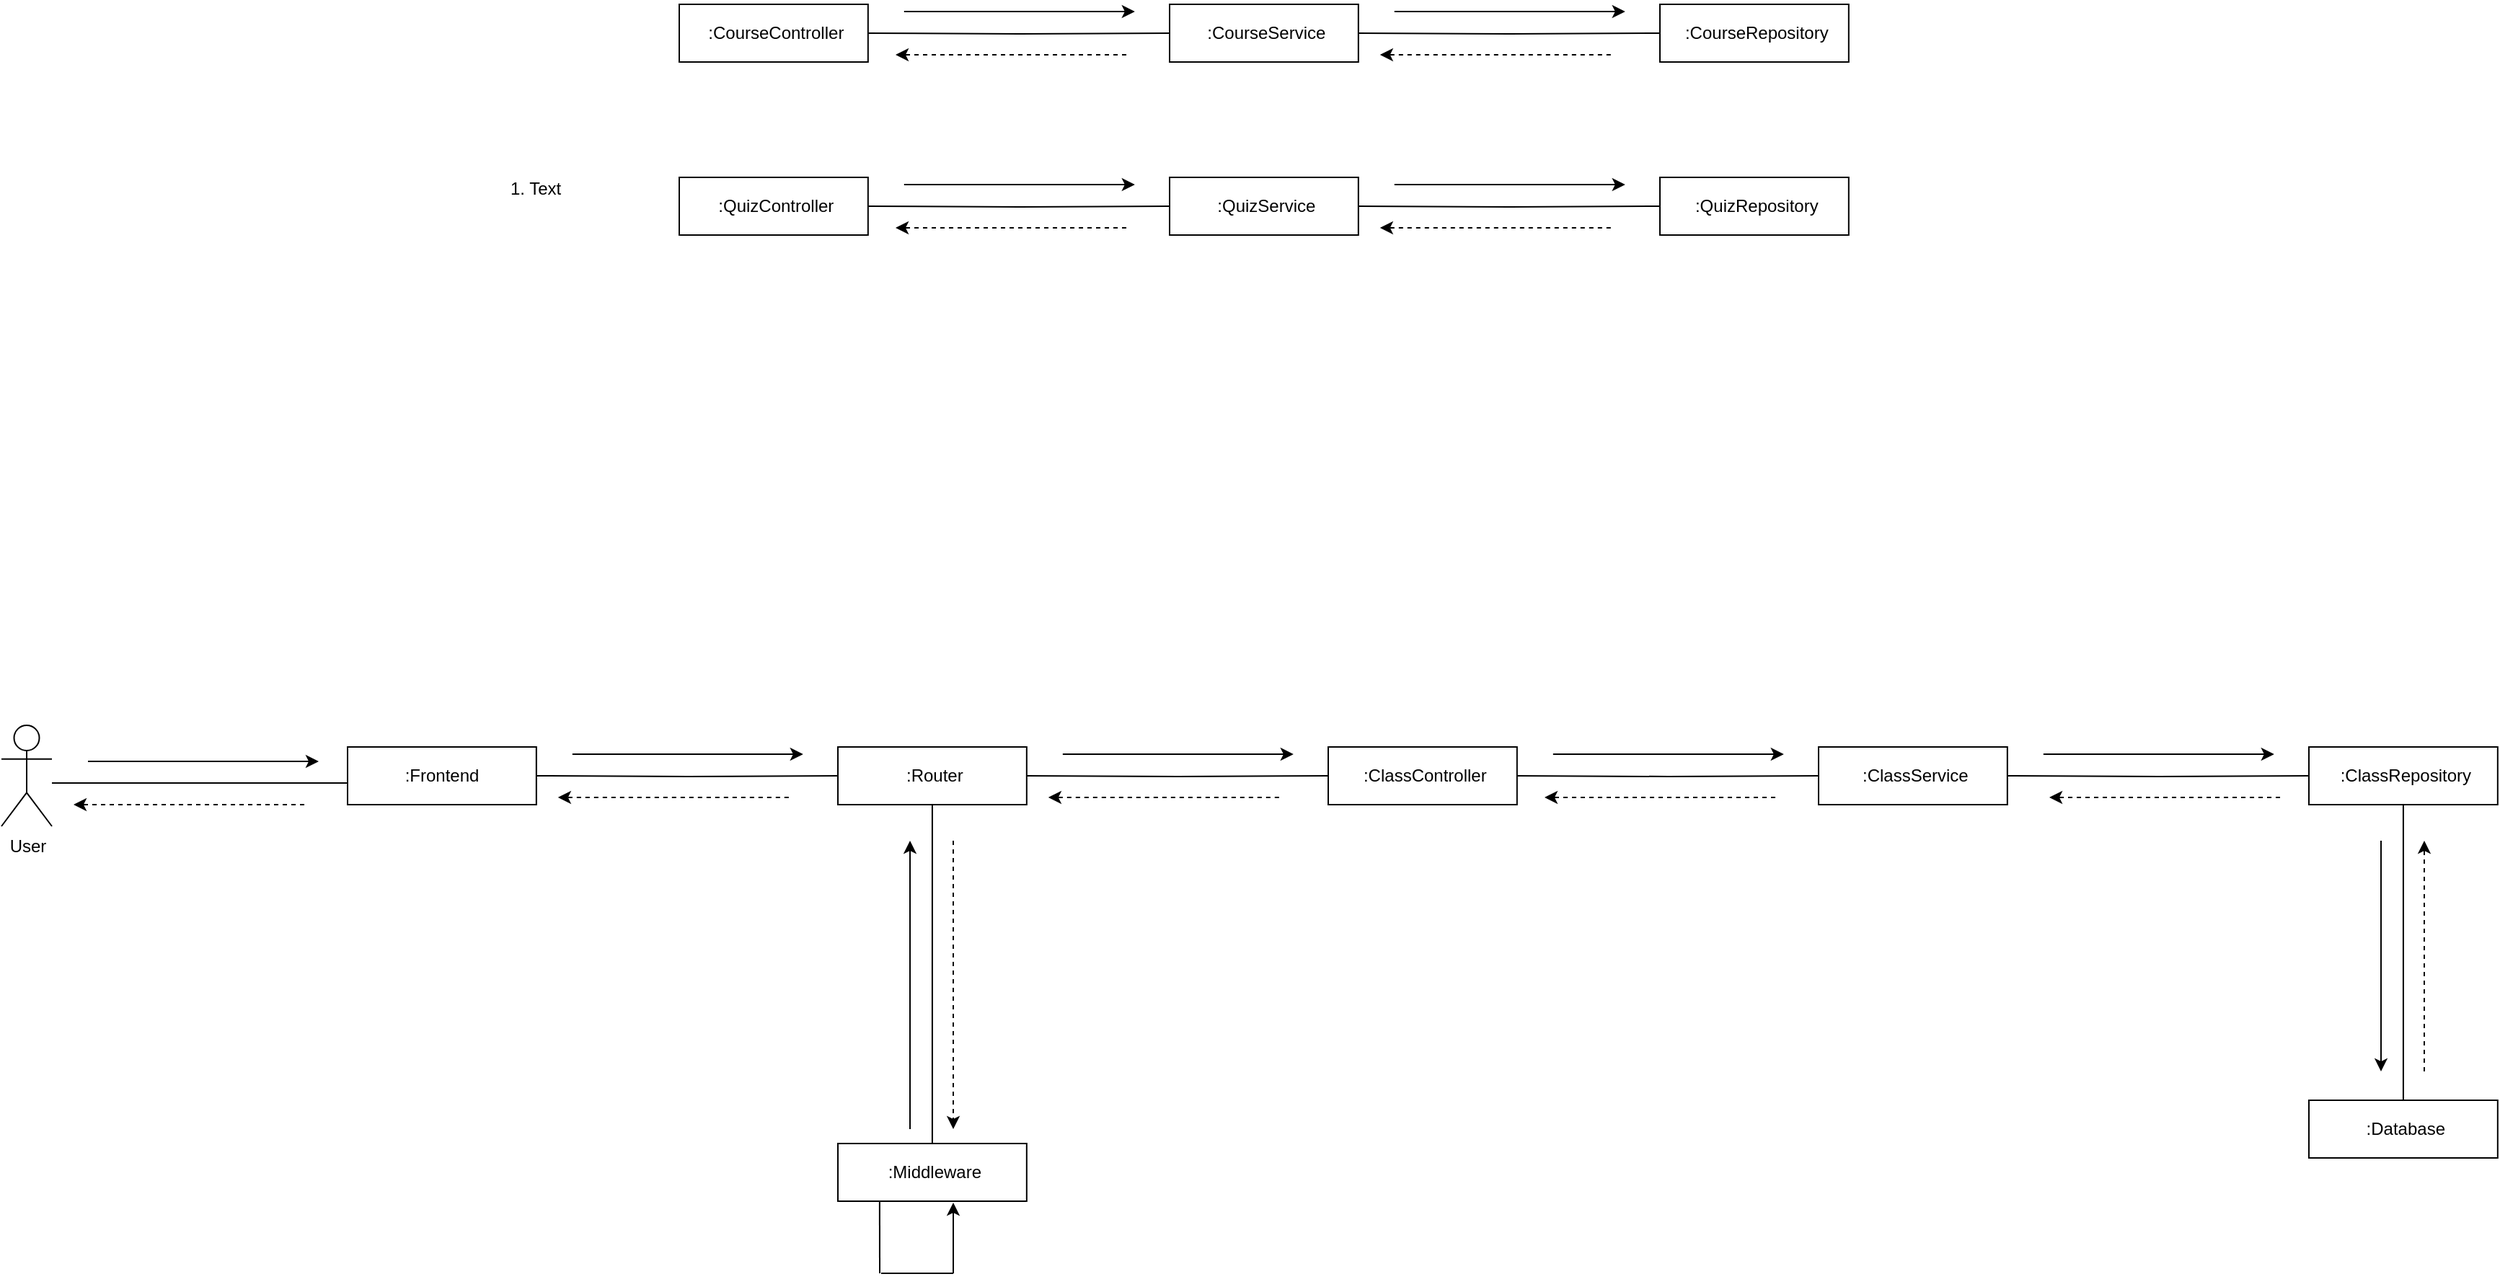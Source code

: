 <mxfile version="26.0.16" pages="4">
  <diagram id="4w4nF8pnpmzzmUyWLoWG" name="Base">
    <mxGraphModel dx="5007" dy="2615" grid="1" gridSize="10" guides="1" tooltips="1" connect="1" arrows="1" fold="1" page="0" pageScale="1" pageWidth="850" pageHeight="1100" math="0" shadow="0">
      <root>
        <mxCell id="0" />
        <mxCell id="1" parent="0" />
        <mxCell id="ZARHdPixcng9M1wIrt-9-1" style="edgeStyle=orthogonalEdgeStyle;rounded=0;orthogonalLoop=1;jettySize=auto;html=1;entryX=0;entryY=0.5;entryDx=0;entryDy=0;endArrow=none;startFill=0;" parent="1" edge="1">
          <mxGeometry relative="1" as="geometry">
            <mxPoint x="-2025" y="-440" as="sourcePoint" />
            <mxPoint x="-1820" y="-440" as="targetPoint" />
          </mxGeometry>
        </mxCell>
        <mxCell id="ZARHdPixcng9M1wIrt-9-2" value="User" style="shape=umlActor;verticalLabelPosition=bottom;verticalAlign=top;html=1;outlineConnect=0;" parent="1" vertex="1">
          <mxGeometry x="-2060" y="-480" width="35" height="70" as="geometry" />
        </mxCell>
        <mxCell id="ZARHdPixcng9M1wIrt-9-3" value=":Frontend" style="rounded=0;whiteSpace=wrap;html=1;" parent="1" vertex="1">
          <mxGeometry x="-1820" y="-465" width="130.91" height="40" as="geometry" />
        </mxCell>
        <mxCell id="ZARHdPixcng9M1wIrt-9-4" value="" style="endArrow=classic;html=1;rounded=0;" parent="1" edge="1">
          <mxGeometry width="50" height="50" relative="1" as="geometry">
            <mxPoint x="-2000" y="-455" as="sourcePoint" />
            <mxPoint x="-1840" y="-455" as="targetPoint" />
          </mxGeometry>
        </mxCell>
        <mxCell id="ZARHdPixcng9M1wIrt-9-5" value="" style="endArrow=classic;html=1;rounded=0;dashed=1;" parent="1" edge="1">
          <mxGeometry width="50" height="50" relative="1" as="geometry">
            <mxPoint x="-1850" y="-425" as="sourcePoint" />
            <mxPoint x="-2010" y="-425" as="targetPoint" />
          </mxGeometry>
        </mxCell>
        <mxCell id="ZARHdPixcng9M1wIrt-9-6" value="&amp;nbsp;:Router" style="rounded=0;whiteSpace=wrap;html=1;" parent="1" vertex="1">
          <mxGeometry x="-1480" y="-465" width="130.91" height="40" as="geometry" />
        </mxCell>
        <mxCell id="ZARHdPixcng9M1wIrt-9-7" style="edgeStyle=orthogonalEdgeStyle;rounded=0;orthogonalLoop=1;jettySize=auto;html=1;entryX=0;entryY=0.5;entryDx=0;entryDy=0;endArrow=none;startFill=0;" parent="1" target="ZARHdPixcng9M1wIrt-9-6" edge="1">
          <mxGeometry relative="1" as="geometry">
            <mxPoint x="-1689.09" y="-445" as="sourcePoint" />
            <mxPoint x="-1484.09" y="-445" as="targetPoint" />
          </mxGeometry>
        </mxCell>
        <mxCell id="ZARHdPixcng9M1wIrt-9-8" value="" style="endArrow=classic;html=1;rounded=0;" parent="1" edge="1">
          <mxGeometry width="50" height="50" relative="1" as="geometry">
            <mxPoint x="-1664.09" y="-460" as="sourcePoint" />
            <mxPoint x="-1504.09" y="-460" as="targetPoint" />
          </mxGeometry>
        </mxCell>
        <mxCell id="ZARHdPixcng9M1wIrt-9-9" value="" style="endArrow=classic;html=1;rounded=0;dashed=1;" parent="1" edge="1">
          <mxGeometry width="50" height="50" relative="1" as="geometry">
            <mxPoint x="-1514.09" y="-430" as="sourcePoint" />
            <mxPoint x="-1674.09" y="-430" as="targetPoint" />
          </mxGeometry>
        </mxCell>
        <mxCell id="ZARHdPixcng9M1wIrt-9-10" value="&amp;nbsp;" style="text;whiteSpace=wrap;html=1;" parent="1" vertex="1">
          <mxGeometry x="-1580" y="-480" width="40" height="40" as="geometry" />
        </mxCell>
        <mxCell id="ZARHdPixcng9M1wIrt-9-11" value="&amp;nbsp;:ClassController" style="rounded=0;whiteSpace=wrap;html=1;" parent="1" vertex="1">
          <mxGeometry x="-1140" y="-465" width="130.91" height="40" as="geometry" />
        </mxCell>
        <mxCell id="ZARHdPixcng9M1wIrt-9-12" style="edgeStyle=orthogonalEdgeStyle;rounded=0;orthogonalLoop=1;jettySize=auto;html=1;entryX=0;entryY=0.5;entryDx=0;entryDy=0;endArrow=none;startFill=0;" parent="1" target="ZARHdPixcng9M1wIrt-9-11" edge="1">
          <mxGeometry relative="1" as="geometry">
            <mxPoint x="-1349.09" y="-445" as="sourcePoint" />
            <mxPoint x="-1144.09" y="-445" as="targetPoint" />
          </mxGeometry>
        </mxCell>
        <mxCell id="ZARHdPixcng9M1wIrt-9-13" value="" style="endArrow=classic;html=1;rounded=0;" parent="1" edge="1">
          <mxGeometry width="50" height="50" relative="1" as="geometry">
            <mxPoint x="-1324.09" y="-460" as="sourcePoint" />
            <mxPoint x="-1164.09" y="-460" as="targetPoint" />
          </mxGeometry>
        </mxCell>
        <mxCell id="ZARHdPixcng9M1wIrt-9-14" value="" style="endArrow=classic;html=1;rounded=0;dashed=1;" parent="1" edge="1">
          <mxGeometry width="50" height="50" relative="1" as="geometry">
            <mxPoint x="-1174.09" y="-430" as="sourcePoint" />
            <mxPoint x="-1334.09" y="-430" as="targetPoint" />
          </mxGeometry>
        </mxCell>
        <mxCell id="ZARHdPixcng9M1wIrt-9-15" value="&amp;nbsp;:ClassService" style="rounded=0;whiteSpace=wrap;html=1;" parent="1" vertex="1">
          <mxGeometry x="-800" y="-465" width="130.91" height="40" as="geometry" />
        </mxCell>
        <mxCell id="ZARHdPixcng9M1wIrt-9-16" style="edgeStyle=orthogonalEdgeStyle;rounded=0;orthogonalLoop=1;jettySize=auto;html=1;entryX=0;entryY=0.5;entryDx=0;entryDy=0;endArrow=none;startFill=0;" parent="1" target="ZARHdPixcng9M1wIrt-9-15" edge="1">
          <mxGeometry relative="1" as="geometry">
            <mxPoint x="-1009.09" y="-445" as="sourcePoint" />
            <mxPoint x="-804.09" y="-445" as="targetPoint" />
          </mxGeometry>
        </mxCell>
        <mxCell id="ZARHdPixcng9M1wIrt-9-17" value="" style="endArrow=classic;html=1;rounded=0;" parent="1" edge="1">
          <mxGeometry width="50" height="50" relative="1" as="geometry">
            <mxPoint x="-984.09" y="-460" as="sourcePoint" />
            <mxPoint x="-824.09" y="-460" as="targetPoint" />
          </mxGeometry>
        </mxCell>
        <mxCell id="ZARHdPixcng9M1wIrt-9-18" value="" style="endArrow=classic;html=1;rounded=0;dashed=1;" parent="1" edge="1">
          <mxGeometry width="50" height="50" relative="1" as="geometry">
            <mxPoint x="-830.0" y="-430" as="sourcePoint" />
            <mxPoint x="-990.0" y="-430" as="targetPoint" />
          </mxGeometry>
        </mxCell>
        <mxCell id="ZARHdPixcng9M1wIrt-9-19" style="edgeStyle=orthogonalEdgeStyle;rounded=0;orthogonalLoop=1;jettySize=auto;html=1;endArrow=none;startFill=0;" parent="1" source="ZARHdPixcng9M1wIrt-9-20" target="ZARHdPixcng9M1wIrt-9-31" edge="1">
          <mxGeometry relative="1" as="geometry" />
        </mxCell>
        <mxCell id="ZARHdPixcng9M1wIrt-9-20" value="&amp;nbsp;:ClassRepository" style="rounded=0;whiteSpace=wrap;html=1;" parent="1" vertex="1">
          <mxGeometry x="-460.0" y="-465" width="130.91" height="40" as="geometry" />
        </mxCell>
        <mxCell id="ZARHdPixcng9M1wIrt-9-21" style="edgeStyle=orthogonalEdgeStyle;rounded=0;orthogonalLoop=1;jettySize=auto;html=1;entryX=0;entryY=0.5;entryDx=0;entryDy=0;endArrow=none;startFill=0;" parent="1" target="ZARHdPixcng9M1wIrt-9-20" edge="1">
          <mxGeometry relative="1" as="geometry">
            <mxPoint x="-669.09" y="-445" as="sourcePoint" />
            <mxPoint x="-464.09" y="-445" as="targetPoint" />
          </mxGeometry>
        </mxCell>
        <mxCell id="ZARHdPixcng9M1wIrt-9-22" value="" style="endArrow=classic;html=1;rounded=0;" parent="1" edge="1">
          <mxGeometry width="50" height="50" relative="1" as="geometry">
            <mxPoint x="-644.09" y="-460" as="sourcePoint" />
            <mxPoint x="-484.09" y="-460" as="targetPoint" />
          </mxGeometry>
        </mxCell>
        <mxCell id="ZARHdPixcng9M1wIrt-9-23" value="" style="endArrow=classic;html=1;rounded=0;dashed=1;" parent="1" edge="1">
          <mxGeometry width="50" height="50" relative="1" as="geometry">
            <mxPoint x="-480.0" y="-430" as="sourcePoint" />
            <mxPoint x="-640.0" y="-430" as="targetPoint" />
          </mxGeometry>
        </mxCell>
        <mxCell id="ZARHdPixcng9M1wIrt-9-24" style="edgeStyle=orthogonalEdgeStyle;rounded=0;orthogonalLoop=1;jettySize=auto;html=1;entryX=0.5;entryY=1;entryDx=0;entryDy=0;endArrow=none;startFill=0;" parent="1" source="ZARHdPixcng9M1wIrt-9-25" target="ZARHdPixcng9M1wIrt-9-6" edge="1">
          <mxGeometry relative="1" as="geometry" />
        </mxCell>
        <mxCell id="ZARHdPixcng9M1wIrt-9-25" value="&amp;nbsp;:Middleware" style="rounded=0;whiteSpace=wrap;html=1;" parent="1" vertex="1">
          <mxGeometry x="-1480" y="-190" width="130.91" height="40" as="geometry" />
        </mxCell>
        <mxCell id="ZARHdPixcng9M1wIrt-9-26" value="" style="endArrow=classic;html=1;rounded=0;" parent="1" edge="1">
          <mxGeometry width="50" height="50" relative="1" as="geometry">
            <mxPoint x="-1430" y="-200" as="sourcePoint" />
            <mxPoint x="-1430" y="-400" as="targetPoint" />
          </mxGeometry>
        </mxCell>
        <mxCell id="ZARHdPixcng9M1wIrt-9-27" value="" style="endArrow=classic;html=1;rounded=0;dashed=1;" parent="1" edge="1">
          <mxGeometry width="50" height="50" relative="1" as="geometry">
            <mxPoint x="-1400" y="-400" as="sourcePoint" />
            <mxPoint x="-1400" y="-200" as="targetPoint" />
          </mxGeometry>
        </mxCell>
        <mxCell id="ZARHdPixcng9M1wIrt-9-28" value="" style="endArrow=none;html=1;rounded=0;entryX=0.221;entryY=0.995;entryDx=0;entryDy=0;entryPerimeter=0;" parent="1" target="ZARHdPixcng9M1wIrt-9-25" edge="1">
          <mxGeometry width="50" height="50" relative="1" as="geometry">
            <mxPoint x="-1451" y="-100" as="sourcePoint" />
            <mxPoint x="-1450" y="-150" as="targetPoint" />
          </mxGeometry>
        </mxCell>
        <mxCell id="ZARHdPixcng9M1wIrt-9-29" value="" style="endArrow=classic;html=1;rounded=0;" parent="1" edge="1">
          <mxGeometry width="50" height="50" relative="1" as="geometry">
            <mxPoint x="-1400" y="-100" as="sourcePoint" />
            <mxPoint x="-1400" y="-149" as="targetPoint" />
          </mxGeometry>
        </mxCell>
        <mxCell id="ZARHdPixcng9M1wIrt-9-30" value="" style="endArrow=none;html=1;rounded=0;" parent="1" edge="1">
          <mxGeometry width="50" height="50" relative="1" as="geometry">
            <mxPoint x="-1450" y="-100" as="sourcePoint" />
            <mxPoint x="-1400" y="-100" as="targetPoint" />
          </mxGeometry>
        </mxCell>
        <mxCell id="ZARHdPixcng9M1wIrt-9-31" value="&amp;nbsp;:Database" style="rounded=0;whiteSpace=wrap;html=1;" parent="1" vertex="1">
          <mxGeometry x="-460.0" y="-220" width="130.91" height="40" as="geometry" />
        </mxCell>
        <mxCell id="ZARHdPixcng9M1wIrt-9-32" value="" style="endArrow=classic;html=1;rounded=0;" parent="1" edge="1">
          <mxGeometry width="50" height="50" relative="1" as="geometry">
            <mxPoint x="-410" y="-400" as="sourcePoint" />
            <mxPoint x="-410" y="-240" as="targetPoint" />
          </mxGeometry>
        </mxCell>
        <mxCell id="ZARHdPixcng9M1wIrt-9-33" value="" style="endArrow=classic;html=1;rounded=0;dashed=1;" parent="1" edge="1">
          <mxGeometry width="50" height="50" relative="1" as="geometry">
            <mxPoint x="-380" y="-240" as="sourcePoint" />
            <mxPoint x="-380" y="-400" as="targetPoint" />
          </mxGeometry>
        </mxCell>
        <mxCell id="ZARHdPixcng9M1wIrt-9-34" value="&amp;nbsp;:CourseController" style="rounded=0;whiteSpace=wrap;html=1;" parent="1" vertex="1">
          <mxGeometry x="-1590" y="-980" width="130.91" height="40" as="geometry" />
        </mxCell>
        <mxCell id="ZARHdPixcng9M1wIrt-9-35" value="&amp;nbsp;:CourseService" style="rounded=0;whiteSpace=wrap;html=1;" parent="1" vertex="1">
          <mxGeometry x="-1250" y="-980" width="130.91" height="40" as="geometry" />
        </mxCell>
        <mxCell id="ZARHdPixcng9M1wIrt-9-36" style="edgeStyle=orthogonalEdgeStyle;rounded=0;orthogonalLoop=1;jettySize=auto;html=1;entryX=0;entryY=0.5;entryDx=0;entryDy=0;endArrow=none;startFill=0;" parent="1" target="ZARHdPixcng9M1wIrt-9-35" edge="1">
          <mxGeometry relative="1" as="geometry">
            <mxPoint x="-1459.09" y="-960" as="sourcePoint" />
            <mxPoint x="-1254.09" y="-960" as="targetPoint" />
          </mxGeometry>
        </mxCell>
        <mxCell id="ZARHdPixcng9M1wIrt-9-37" value="" style="endArrow=classic;html=1;rounded=0;" parent="1" edge="1">
          <mxGeometry width="50" height="50" relative="1" as="geometry">
            <mxPoint x="-1434.09" y="-975" as="sourcePoint" />
            <mxPoint x="-1274.09" y="-975" as="targetPoint" />
          </mxGeometry>
        </mxCell>
        <mxCell id="ZARHdPixcng9M1wIrt-9-38" value="" style="endArrow=classic;html=1;rounded=0;dashed=1;" parent="1" edge="1">
          <mxGeometry width="50" height="50" relative="1" as="geometry">
            <mxPoint x="-1280" y="-945" as="sourcePoint" />
            <mxPoint x="-1440" y="-945" as="targetPoint" />
          </mxGeometry>
        </mxCell>
        <mxCell id="ZARHdPixcng9M1wIrt-9-39" value="&amp;nbsp;:CourseRepository" style="rounded=0;whiteSpace=wrap;html=1;" parent="1" vertex="1">
          <mxGeometry x="-910" y="-980" width="130.91" height="40" as="geometry" />
        </mxCell>
        <mxCell id="ZARHdPixcng9M1wIrt-9-40" style="edgeStyle=orthogonalEdgeStyle;rounded=0;orthogonalLoop=1;jettySize=auto;html=1;entryX=0;entryY=0.5;entryDx=0;entryDy=0;endArrow=none;startFill=0;" parent="1" target="ZARHdPixcng9M1wIrt-9-39" edge="1">
          <mxGeometry relative="1" as="geometry">
            <mxPoint x="-1119.09" y="-960" as="sourcePoint" />
            <mxPoint x="-914.09" y="-960" as="targetPoint" />
          </mxGeometry>
        </mxCell>
        <mxCell id="ZARHdPixcng9M1wIrt-9-41" value="" style="endArrow=classic;html=1;rounded=0;" parent="1" edge="1">
          <mxGeometry width="50" height="50" relative="1" as="geometry">
            <mxPoint x="-1094.09" y="-975" as="sourcePoint" />
            <mxPoint x="-934.09" y="-975" as="targetPoint" />
          </mxGeometry>
        </mxCell>
        <mxCell id="ZARHdPixcng9M1wIrt-9-42" value="" style="endArrow=classic;html=1;rounded=0;dashed=1;" parent="1" edge="1">
          <mxGeometry width="50" height="50" relative="1" as="geometry">
            <mxPoint x="-944.09" y="-945" as="sourcePoint" />
            <mxPoint x="-1104.09" y="-945" as="targetPoint" />
          </mxGeometry>
        </mxCell>
        <mxCell id="ZARHdPixcng9M1wIrt-9-43" value="&amp;nbsp;:QuizController" style="rounded=0;whiteSpace=wrap;html=1;" parent="1" vertex="1">
          <mxGeometry x="-1590" y="-860" width="130.91" height="40" as="geometry" />
        </mxCell>
        <mxCell id="ZARHdPixcng9M1wIrt-9-44" value="&amp;nbsp;:QuizService" style="rounded=0;whiteSpace=wrap;html=1;" parent="1" vertex="1">
          <mxGeometry x="-1250" y="-860" width="130.91" height="40" as="geometry" />
        </mxCell>
        <mxCell id="ZARHdPixcng9M1wIrt-9-45" style="edgeStyle=orthogonalEdgeStyle;rounded=0;orthogonalLoop=1;jettySize=auto;html=1;entryX=0;entryY=0.5;entryDx=0;entryDy=0;endArrow=none;startFill=0;" parent="1" target="ZARHdPixcng9M1wIrt-9-44" edge="1">
          <mxGeometry relative="1" as="geometry">
            <mxPoint x="-1459.09" y="-840" as="sourcePoint" />
            <mxPoint x="-1254.09" y="-840" as="targetPoint" />
          </mxGeometry>
        </mxCell>
        <mxCell id="ZARHdPixcng9M1wIrt-9-46" value="" style="endArrow=classic;html=1;rounded=0;" parent="1" edge="1">
          <mxGeometry width="50" height="50" relative="1" as="geometry">
            <mxPoint x="-1434.09" y="-855" as="sourcePoint" />
            <mxPoint x="-1274.09" y="-855" as="targetPoint" />
          </mxGeometry>
        </mxCell>
        <mxCell id="ZARHdPixcng9M1wIrt-9-47" value="" style="endArrow=classic;html=1;rounded=0;dashed=1;" parent="1" edge="1">
          <mxGeometry width="50" height="50" relative="1" as="geometry">
            <mxPoint x="-1280" y="-825" as="sourcePoint" />
            <mxPoint x="-1440" y="-825" as="targetPoint" />
          </mxGeometry>
        </mxCell>
        <mxCell id="ZARHdPixcng9M1wIrt-9-48" value="&amp;nbsp;:QuizRepository" style="rounded=0;whiteSpace=wrap;html=1;" parent="1" vertex="1">
          <mxGeometry x="-910" y="-860" width="130.91" height="40" as="geometry" />
        </mxCell>
        <mxCell id="ZARHdPixcng9M1wIrt-9-49" style="edgeStyle=orthogonalEdgeStyle;rounded=0;orthogonalLoop=1;jettySize=auto;html=1;entryX=0;entryY=0.5;entryDx=0;entryDy=0;endArrow=none;startFill=0;" parent="1" target="ZARHdPixcng9M1wIrt-9-48" edge="1">
          <mxGeometry relative="1" as="geometry">
            <mxPoint x="-1119.09" y="-840" as="sourcePoint" />
            <mxPoint x="-914.09" y="-840" as="targetPoint" />
          </mxGeometry>
        </mxCell>
        <mxCell id="ZARHdPixcng9M1wIrt-9-50" value="" style="endArrow=classic;html=1;rounded=0;" parent="1" edge="1">
          <mxGeometry width="50" height="50" relative="1" as="geometry">
            <mxPoint x="-1094.09" y="-855" as="sourcePoint" />
            <mxPoint x="-934.09" y="-855" as="targetPoint" />
          </mxGeometry>
        </mxCell>
        <mxCell id="ZARHdPixcng9M1wIrt-9-51" value="" style="endArrow=classic;html=1;rounded=0;dashed=1;" parent="1" edge="1">
          <mxGeometry width="50" height="50" relative="1" as="geometry">
            <mxPoint x="-944.09" y="-825" as="sourcePoint" />
            <mxPoint x="-1104.09" y="-825" as="targetPoint" />
          </mxGeometry>
        </mxCell>
        <mxCell id="ZARHdPixcng9M1wIrt-9-52" value="&lt;div&gt;1. Text&lt;/div&gt;&lt;div&gt;&lt;br&gt;&lt;/div&gt;" style="text;html=1;align=center;verticalAlign=middle;resizable=0;points=[];autosize=1;strokeColor=none;fillColor=none;" parent="1" vertex="1">
          <mxGeometry x="-1720" y="-865" width="60" height="40" as="geometry" />
        </mxCell>
      </root>
    </mxGraphModel>
  </diagram>
  <diagram id="MDtHZ6pGdsajcSI9P2T4" name="CD-Leave-class-main">
    <mxGraphModel dx="5007" dy="2215" grid="1" gridSize="10" guides="1" tooltips="1" connect="1" arrows="1" fold="1" page="0" pageScale="1" pageWidth="850" pageHeight="1100" math="0" shadow="0">
      <root>
        <mxCell id="0" />
        <mxCell id="1" parent="0" />
        <mxCell id="-Z88LyOJZZWQZKoc_gYM-1" value="CD-Leave-Class" style="text;html=1;align=center;verticalAlign=middle;whiteSpace=wrap;rounded=0;fontSize=20;" parent="1" vertex="1">
          <mxGeometry x="-1570" y="-580" width="600" height="30" as="geometry" />
        </mxCell>
        <mxCell id="-Z88LyOJZZWQZKoc_gYM-50" style="edgeStyle=orthogonalEdgeStyle;rounded=0;orthogonalLoop=1;jettySize=auto;html=1;entryX=0;entryY=0.5;entryDx=0;entryDy=0;endArrow=none;startFill=0;" parent="1" edge="1">
          <mxGeometry relative="1" as="geometry">
            <mxPoint x="-2015" y="-430" as="sourcePoint" />
            <mxPoint x="-1810" y="-430" as="targetPoint" />
          </mxGeometry>
        </mxCell>
        <mxCell id="-Z88LyOJZZWQZKoc_gYM-51" value="User" style="shape=umlActor;verticalLabelPosition=bottom;verticalAlign=top;html=1;outlineConnect=0;" parent="1" vertex="1">
          <mxGeometry x="-2050" y="-470" width="35" height="70" as="geometry" />
        </mxCell>
        <mxCell id="-Z88LyOJZZWQZKoc_gYM-52" value=":Frontend" style="rounded=0;whiteSpace=wrap;html=1;" parent="1" vertex="1">
          <mxGeometry x="-1810" y="-455" width="130.91" height="40" as="geometry" />
        </mxCell>
        <mxCell id="-Z88LyOJZZWQZKoc_gYM-53" value="" style="endArrow=classic;html=1;rounded=0;" parent="1" edge="1">
          <mxGeometry width="50" height="50" relative="1" as="geometry">
            <mxPoint x="-1990" y="-445" as="sourcePoint" />
            <mxPoint x="-1830" y="-445" as="targetPoint" />
          </mxGeometry>
        </mxCell>
        <mxCell id="-Z88LyOJZZWQZKoc_gYM-54" value="" style="endArrow=classic;html=1;rounded=0;dashed=1;" parent="1" edge="1">
          <mxGeometry width="50" height="50" relative="1" as="geometry">
            <mxPoint x="-1840" y="-415" as="sourcePoint" />
            <mxPoint x="-2000" y="-415" as="targetPoint" />
          </mxGeometry>
        </mxCell>
        <mxCell id="-Z88LyOJZZWQZKoc_gYM-55" value="&amp;nbsp;:Router" style="rounded=0;whiteSpace=wrap;html=1;" parent="1" vertex="1">
          <mxGeometry x="-1470" y="-455" width="130.91" height="40" as="geometry" />
        </mxCell>
        <mxCell id="-Z88LyOJZZWQZKoc_gYM-56" style="edgeStyle=orthogonalEdgeStyle;rounded=0;orthogonalLoop=1;jettySize=auto;html=1;entryX=0;entryY=0.5;entryDx=0;entryDy=0;endArrow=none;startFill=0;" parent="1" target="-Z88LyOJZZWQZKoc_gYM-55" edge="1">
          <mxGeometry relative="1" as="geometry">
            <mxPoint x="-1679.09" y="-435" as="sourcePoint" />
            <mxPoint x="-1474.09" y="-435" as="targetPoint" />
          </mxGeometry>
        </mxCell>
        <mxCell id="-Z88LyOJZZWQZKoc_gYM-57" value="" style="endArrow=classic;html=1;rounded=0;" parent="1" edge="1">
          <mxGeometry width="50" height="50" relative="1" as="geometry">
            <mxPoint x="-1654.09" y="-450" as="sourcePoint" />
            <mxPoint x="-1494.09" y="-450" as="targetPoint" />
          </mxGeometry>
        </mxCell>
        <mxCell id="-Z88LyOJZZWQZKoc_gYM-58" value="" style="endArrow=classic;html=1;rounded=0;dashed=1;" parent="1" edge="1">
          <mxGeometry width="50" height="50" relative="1" as="geometry">
            <mxPoint x="-1504.09" y="-420" as="sourcePoint" />
            <mxPoint x="-1664.09" y="-420" as="targetPoint" />
          </mxGeometry>
        </mxCell>
        <mxCell id="-Z88LyOJZZWQZKoc_gYM-59" value="&amp;nbsp;" style="text;whiteSpace=wrap;html=1;" parent="1" vertex="1">
          <mxGeometry x="-1570" y="-470" width="40" height="40" as="geometry" />
        </mxCell>
        <mxCell id="-Z88LyOJZZWQZKoc_gYM-60" value="&amp;nbsp;:ClassController" style="rounded=0;whiteSpace=wrap;html=1;" parent="1" vertex="1">
          <mxGeometry x="-1130" y="-455" width="130.91" height="40" as="geometry" />
        </mxCell>
        <mxCell id="-Z88LyOJZZWQZKoc_gYM-61" style="edgeStyle=orthogonalEdgeStyle;rounded=0;orthogonalLoop=1;jettySize=auto;html=1;entryX=0;entryY=0.5;entryDx=0;entryDy=0;endArrow=none;startFill=0;" parent="1" target="-Z88LyOJZZWQZKoc_gYM-60" edge="1">
          <mxGeometry relative="1" as="geometry">
            <mxPoint x="-1339.09" y="-435" as="sourcePoint" />
            <mxPoint x="-1134.09" y="-435" as="targetPoint" />
          </mxGeometry>
        </mxCell>
        <mxCell id="-Z88LyOJZZWQZKoc_gYM-62" value="" style="endArrow=classic;html=1;rounded=0;" parent="1" edge="1">
          <mxGeometry width="50" height="50" relative="1" as="geometry">
            <mxPoint x="-1314.09" y="-450" as="sourcePoint" />
            <mxPoint x="-1154.09" y="-450" as="targetPoint" />
          </mxGeometry>
        </mxCell>
        <mxCell id="-Z88LyOJZZWQZKoc_gYM-63" value="" style="endArrow=classic;html=1;rounded=0;dashed=1;" parent="1" edge="1">
          <mxGeometry width="50" height="50" relative="1" as="geometry">
            <mxPoint x="-1164.09" y="-420" as="sourcePoint" />
            <mxPoint x="-1324.09" y="-420" as="targetPoint" />
          </mxGeometry>
        </mxCell>
        <mxCell id="-Z88LyOJZZWQZKoc_gYM-64" value="&amp;nbsp;:ClassService" style="rounded=0;whiteSpace=wrap;html=1;" parent="1" vertex="1">
          <mxGeometry x="-790" y="-455" width="130.91" height="40" as="geometry" />
        </mxCell>
        <mxCell id="-Z88LyOJZZWQZKoc_gYM-65" style="edgeStyle=orthogonalEdgeStyle;rounded=0;orthogonalLoop=1;jettySize=auto;html=1;entryX=0;entryY=0.5;entryDx=0;entryDy=0;endArrow=none;startFill=0;" parent="1" target="-Z88LyOJZZWQZKoc_gYM-64" edge="1">
          <mxGeometry relative="1" as="geometry">
            <mxPoint x="-999.09" y="-435" as="sourcePoint" />
            <mxPoint x="-794.09" y="-435" as="targetPoint" />
          </mxGeometry>
        </mxCell>
        <mxCell id="-Z88LyOJZZWQZKoc_gYM-66" value="" style="endArrow=classic;html=1;rounded=0;" parent="1" edge="1">
          <mxGeometry width="50" height="50" relative="1" as="geometry">
            <mxPoint x="-974.09" y="-450" as="sourcePoint" />
            <mxPoint x="-814.09" y="-450" as="targetPoint" />
          </mxGeometry>
        </mxCell>
        <mxCell id="-Z88LyOJZZWQZKoc_gYM-67" value="" style="endArrow=classic;html=1;rounded=0;dashed=1;" parent="1" edge="1">
          <mxGeometry width="50" height="50" relative="1" as="geometry">
            <mxPoint x="-820.0" y="-420" as="sourcePoint" />
            <mxPoint x="-980.0" y="-420" as="targetPoint" />
          </mxGeometry>
        </mxCell>
        <mxCell id="-Z88LyOJZZWQZKoc_gYM-68" style="edgeStyle=orthogonalEdgeStyle;rounded=0;orthogonalLoop=1;jettySize=auto;html=1;endArrow=none;startFill=0;" parent="1" source="-Z88LyOJZZWQZKoc_gYM-69" target="-Z88LyOJZZWQZKoc_gYM-89" edge="1">
          <mxGeometry relative="1" as="geometry" />
        </mxCell>
        <mxCell id="-Z88LyOJZZWQZKoc_gYM-69" value="&amp;nbsp;:ClassRepository" style="rounded=0;whiteSpace=wrap;html=1;" parent="1" vertex="1">
          <mxGeometry x="-450.0" y="-455" width="130.91" height="40" as="geometry" />
        </mxCell>
        <mxCell id="-Z88LyOJZZWQZKoc_gYM-70" style="edgeStyle=orthogonalEdgeStyle;rounded=0;orthogonalLoop=1;jettySize=auto;html=1;entryX=0;entryY=0.5;entryDx=0;entryDy=0;endArrow=none;startFill=0;" parent="1" target="-Z88LyOJZZWQZKoc_gYM-69" edge="1">
          <mxGeometry relative="1" as="geometry">
            <mxPoint x="-659.09" y="-435" as="sourcePoint" />
            <mxPoint x="-454.09" y="-435" as="targetPoint" />
          </mxGeometry>
        </mxCell>
        <mxCell id="-Z88LyOJZZWQZKoc_gYM-71" value="" style="endArrow=classic;html=1;rounded=0;" parent="1" edge="1">
          <mxGeometry width="50" height="50" relative="1" as="geometry">
            <mxPoint x="-634.09" y="-450" as="sourcePoint" />
            <mxPoint x="-474.09" y="-450" as="targetPoint" />
          </mxGeometry>
        </mxCell>
        <mxCell id="-Z88LyOJZZWQZKoc_gYM-72" value="" style="endArrow=classic;html=1;rounded=0;dashed=1;" parent="1" edge="1">
          <mxGeometry width="50" height="50" relative="1" as="geometry">
            <mxPoint x="-470.0" y="-420" as="sourcePoint" />
            <mxPoint x="-630.0" y="-420" as="targetPoint" />
          </mxGeometry>
        </mxCell>
        <mxCell id="-Z88LyOJZZWQZKoc_gYM-73" style="edgeStyle=orthogonalEdgeStyle;rounded=0;orthogonalLoop=1;jettySize=auto;html=1;entryX=0.5;entryY=1;entryDx=0;entryDy=0;endArrow=none;startFill=0;" parent="1" source="-Z88LyOJZZWQZKoc_gYM-74" target="-Z88LyOJZZWQZKoc_gYM-55" edge="1">
          <mxGeometry relative="1" as="geometry" />
        </mxCell>
        <mxCell id="-Z88LyOJZZWQZKoc_gYM-74" value="&amp;nbsp;:Middleware" style="rounded=0;whiteSpace=wrap;html=1;" parent="1" vertex="1">
          <mxGeometry x="-1470" y="-180" width="130.91" height="40" as="geometry" />
        </mxCell>
        <mxCell id="-Z88LyOJZZWQZKoc_gYM-75" value="" style="endArrow=classic;html=1;rounded=0;" parent="1" edge="1">
          <mxGeometry width="50" height="50" relative="1" as="geometry">
            <mxPoint x="-1420" y="-190" as="sourcePoint" />
            <mxPoint x="-1420" y="-390" as="targetPoint" />
          </mxGeometry>
        </mxCell>
        <mxCell id="-Z88LyOJZZWQZKoc_gYM-76" value="" style="endArrow=classic;html=1;rounded=0;dashed=1;" parent="1" edge="1">
          <mxGeometry width="50" height="50" relative="1" as="geometry">
            <mxPoint x="-1390" y="-390" as="sourcePoint" />
            <mxPoint x="-1390" y="-190" as="targetPoint" />
          </mxGeometry>
        </mxCell>
        <mxCell id="-Z88LyOJZZWQZKoc_gYM-77" value="1. GET /api/classes (Fetch user-managed classes)" style="text;html=1;align=center;verticalAlign=middle;resizable=0;points=[];autosize=1;strokeColor=none;fillColor=none;" parent="1" vertex="1">
          <mxGeometry x="-1720" y="-485" width="300" height="30" as="geometry" />
        </mxCell>
        <mxCell id="-Z88LyOJZZWQZKoc_gYM-78" value="2. .Use(Middleware)" style="text;html=1;align=center;verticalAlign=middle;resizable=0;points=[];autosize=1;strokeColor=none;fillColor=none;" parent="1" vertex="1">
          <mxGeometry x="-1560" y="-220" width="140" height="30" as="geometry" />
        </mxCell>
        <mxCell id="-Z88LyOJZZWQZKoc_gYM-79" value="" style="endArrow=none;html=1;rounded=0;entryX=0.221;entryY=0.995;entryDx=0;entryDy=0;entryPerimeter=0;" parent="1" target="-Z88LyOJZZWQZKoc_gYM-74" edge="1">
          <mxGeometry width="50" height="50" relative="1" as="geometry">
            <mxPoint x="-1441" y="-90" as="sourcePoint" />
            <mxPoint x="-1440" y="-140" as="targetPoint" />
          </mxGeometry>
        </mxCell>
        <mxCell id="-Z88LyOJZZWQZKoc_gYM-80" value="" style="endArrow=classic;html=1;rounded=0;" parent="1" edge="1">
          <mxGeometry width="50" height="50" relative="1" as="geometry">
            <mxPoint x="-1390" y="-90" as="sourcePoint" />
            <mxPoint x="-1390" y="-139" as="targetPoint" />
          </mxGeometry>
        </mxCell>
        <mxCell id="-Z88LyOJZZWQZKoc_gYM-81" value="" style="endArrow=none;html=1;rounded=0;" parent="1" edge="1">
          <mxGeometry width="50" height="50" relative="1" as="geometry">
            <mxPoint x="-1440" y="-90" as="sourcePoint" />
            <mxPoint x="-1390" y="-90" as="targetPoint" />
          </mxGeometry>
        </mxCell>
        <mxCell id="-Z88LyOJZZWQZKoc_gYM-82" value="3. .Verify()" style="text;html=1;align=center;verticalAlign=middle;resizable=0;points=[];autosize=1;strokeColor=none;fillColor=none;" parent="1" vertex="1">
          <mxGeometry x="-1460" y="-90" width="80" height="30" as="geometry" />
        </mxCell>
        <mxCell id="-Z88LyOJZZWQZKoc_gYM-83" value="&lt;div align=&quot;left&quot;&gt;5. 401 Unauthorized&lt;/div&gt;&lt;div align=&quot;left&quot;&gt;16. 500 Internal Server Error&lt;/div&gt;&lt;div align=&quot;left&quot;&gt;19. 404 Not Found&lt;/div&gt;&lt;div align=&quot;left&quot;&gt;22. 200 OK&lt;/div&gt;&lt;div align=&quot;left&quot;&gt;&lt;br&gt;&lt;/div&gt;" style="text;html=1;align=left;verticalAlign=middle;resizable=0;points=[];autosize=1;strokeColor=none;fillColor=none;" parent="1" vertex="1">
          <mxGeometry x="-1660" y="-415" width="190" height="90" as="geometry" />
        </mxCell>
        <mxCell id="-Z88LyOJZZWQZKoc_gYM-84" value="&lt;div&gt;6. Show error &quot;Please log in&quot;&lt;/div&gt;&lt;div&gt;17. Show error &quot;Failed to fetch classes&quot;&lt;/div&gt;&lt;div&gt;20. Show message &quot;No classes found&quot;&lt;/div&gt;&lt;div&gt;23. Show classes list&lt;/div&gt;" style="text;html=1;align=left;verticalAlign=middle;resizable=0;points=[];autosize=1;strokeColor=none;fillColor=none;" parent="1" vertex="1">
          <mxGeometry x="-1995" y="-410" width="240" height="70" as="geometry" />
        </mxCell>
        <mxCell id="-Z88LyOJZZWQZKoc_gYM-85" value="&lt;div align=&quot;left&quot;&gt;7. [Authorized] Route to Router&lt;/div&gt;&lt;div align=&quot;left&quot;&gt;4. [Unauthorized (401 Ubauthorized)] 401 Unauthorized&lt;/div&gt;" style="text;html=1;align=left;verticalAlign=middle;resizable=0;points=[];autosize=1;strokeColor=none;fillColor=none;" parent="1" vertex="1">
          <mxGeometry x="-1380" y="-240" width="340" height="40" as="geometry" />
        </mxCell>
        <mxCell id="-Z88LyOJZZWQZKoc_gYM-86" value="8. .GetUserClasses()" style="text;html=1;align=center;verticalAlign=middle;resizable=0;points=[];autosize=1;strokeColor=none;fillColor=none;" parent="1" vertex="1">
          <mxGeometry x="-1305" y="-485" width="130" height="30" as="geometry" />
        </mxCell>
        <mxCell id="-Z88LyOJZZWQZKoc_gYM-87" value="9. .GetUserClasses()" style="text;html=1;align=center;verticalAlign=middle;resizable=0;points=[];autosize=1;strokeColor=none;fillColor=none;" parent="1" vertex="1">
          <mxGeometry x="-965" y="-485" width="130" height="30" as="geometry" />
        </mxCell>
        <mxCell id="-Z88LyOJZZWQZKoc_gYM-88" value="10. .GetUserClasses()" style="text;html=1;align=center;verticalAlign=middle;resizable=0;points=[];autosize=1;strokeColor=none;fillColor=none;" parent="1" vertex="1">
          <mxGeometry x="-630" y="-485" width="140" height="30" as="geometry" />
        </mxCell>
        <mxCell id="-Z88LyOJZZWQZKoc_gYM-89" value="&amp;nbsp;:Database" style="rounded=0;whiteSpace=wrap;html=1;" parent="1" vertex="1">
          <mxGeometry x="-450.0" y="-210" width="130.91" height="40" as="geometry" />
        </mxCell>
        <mxCell id="-Z88LyOJZZWQZKoc_gYM-90" value="" style="endArrow=classic;html=1;rounded=0;" parent="1" edge="1">
          <mxGeometry width="50" height="50" relative="1" as="geometry">
            <mxPoint x="-400" y="-390" as="sourcePoint" />
            <mxPoint x="-400" y="-230" as="targetPoint" />
          </mxGeometry>
        </mxCell>
        <mxCell id="-Z88LyOJZZWQZKoc_gYM-91" value="" style="endArrow=classic;html=1;rounded=0;dashed=1;" parent="1" edge="1">
          <mxGeometry width="50" height="50" relative="1" as="geometry">
            <mxPoint x="-370" y="-230" as="sourcePoint" />
            <mxPoint x="-370" y="-390" as="targetPoint" />
          </mxGeometry>
        </mxCell>
        <mxCell id="-Z88LyOJZZWQZKoc_gYM-92" value="11. SELECT * FROM user_classes WHERE user_id = @user_id" style="text;html=1;align=center;verticalAlign=middle;resizable=0;points=[];autosize=1;strokeColor=none;fillColor=none;" parent="1" vertex="1">
          <mxGeometry x="-790" y="-310" width="370" height="30" as="geometry" />
        </mxCell>
        <mxCell id="-Z88LyOJZZWQZKoc_gYM-93" value="12. Classes, Error" style="text;html=1;align=center;verticalAlign=middle;resizable=0;points=[];autosize=1;strokeColor=none;fillColor=none;" parent="1" vertex="1">
          <mxGeometry x="-375.0" y="-310" width="120" height="30" as="geometry" />
        </mxCell>
        <mxCell id="-Z88LyOJZZWQZKoc_gYM-94" value="14. Classes, Error" style="text;html=1;align=center;verticalAlign=middle;resizable=0;points=[];autosize=1;strokeColor=none;fillColor=none;" parent="1" vertex="1">
          <mxGeometry x="-965" y="-420" width="120" height="30" as="geometry" />
        </mxCell>
        <mxCell id="-Z88LyOJZZWQZKoc_gYM-95" value="13. Classes, Error" style="text;html=1;align=center;verticalAlign=middle;resizable=0;points=[];autosize=1;strokeColor=none;fillColor=none;" parent="1" vertex="1">
          <mxGeometry x="-630" y="-420" width="120" height="30" as="geometry" />
        </mxCell>
        <mxCell id="-Z88LyOJZZWQZKoc_gYM-96" value="&lt;div align=&quot;left&quot;&gt;15. [Error != Null] 500 Internal Server Error&lt;/div&gt;&lt;div align=&quot;left&quot;&gt;18. [Classes == Null] 404 Not Found&lt;/div&gt;&lt;div align=&quot;left&quot;&gt;21. 200 OK&lt;/div&gt;" style="text;html=1;align=left;verticalAlign=middle;resizable=0;points=[];autosize=1;strokeColor=none;fillColor=none;" parent="1" vertex="1">
          <mxGeometry x="-1320" y="-415" width="270" height="60" as="geometry" />
        </mxCell>
      </root>
    </mxGraphModel>
  </diagram>
  <diagram id="-caEcUhVEJbjJ6uew8WQ" name="CD-Delete-member main-[opt][Authorized][User Select Class]">
    <mxGraphModel dx="4087" dy="1715" grid="1" gridSize="10" guides="1" tooltips="1" connect="1" arrows="1" fold="1" page="0" pageScale="1" pageWidth="850" pageHeight="1100" math="0" shadow="0">
      <root>
        <mxCell id="0" />
        <mxCell id="1" parent="0" />
        <mxCell id="O3po6VfUxNVomvbEVrZp-1" style="edgeStyle=orthogonalEdgeStyle;rounded=0;orthogonalLoop=1;jettySize=auto;html=1;entryX=0;entryY=0.5;entryDx=0;entryDy=0;endArrow=none;startFill=0;" parent="1" edge="1">
          <mxGeometry relative="1" as="geometry">
            <mxPoint x="-2150" y="-440" as="sourcePoint" />
            <mxPoint x="-1820" y="-440" as="targetPoint" />
          </mxGeometry>
        </mxCell>
        <mxCell id="O3po6VfUxNVomvbEVrZp-2" value="User" style="shape=umlActor;verticalLabelPosition=bottom;verticalAlign=top;html=1;outlineConnect=0;" parent="1" vertex="1">
          <mxGeometry x="-2190" y="-480" width="35" height="70" as="geometry" />
        </mxCell>
        <mxCell id="O3po6VfUxNVomvbEVrZp-3" value=":Frontend" style="rounded=0;whiteSpace=wrap;html=1;" parent="1" vertex="1">
          <mxGeometry x="-1820" y="-465" width="130.91" height="40" as="geometry" />
        </mxCell>
        <mxCell id="O3po6VfUxNVomvbEVrZp-4" value="" style="endArrow=classic;html=1;rounded=0;" parent="1" edge="1">
          <mxGeometry width="50" height="50" relative="1" as="geometry">
            <mxPoint x="-2140" y="-455" as="sourcePoint" />
            <mxPoint x="-1840" y="-455" as="targetPoint" />
          </mxGeometry>
        </mxCell>
        <mxCell id="O3po6VfUxNVomvbEVrZp-5" value="" style="endArrow=classic;html=1;rounded=0;dashed=1;" parent="1" edge="1">
          <mxGeometry width="50" height="50" relative="1" as="geometry">
            <mxPoint x="-1850" y="-425" as="sourcePoint" />
            <mxPoint x="-2140" y="-425" as="targetPoint" />
          </mxGeometry>
        </mxCell>
        <mxCell id="O3po6VfUxNVomvbEVrZp-6" value="&amp;nbsp;:Router" style="rounded=0;whiteSpace=wrap;html=1;" parent="1" vertex="1">
          <mxGeometry x="-1480" y="-465" width="130.91" height="40" as="geometry" />
        </mxCell>
        <mxCell id="O3po6VfUxNVomvbEVrZp-7" style="edgeStyle=orthogonalEdgeStyle;rounded=0;orthogonalLoop=1;jettySize=auto;html=1;entryX=0;entryY=0.5;entryDx=0;entryDy=0;endArrow=none;startFill=0;" parent="1" target="O3po6VfUxNVomvbEVrZp-6" edge="1">
          <mxGeometry relative="1" as="geometry">
            <mxPoint x="-1689.09" y="-445" as="sourcePoint" />
            <mxPoint x="-1484.09" y="-445" as="targetPoint" />
          </mxGeometry>
        </mxCell>
        <mxCell id="O3po6VfUxNVomvbEVrZp-8" value="" style="endArrow=classic;html=1;rounded=0;" parent="1" edge="1">
          <mxGeometry width="50" height="50" relative="1" as="geometry">
            <mxPoint x="-1664.09" y="-460" as="sourcePoint" />
            <mxPoint x="-1504.09" y="-460" as="targetPoint" />
          </mxGeometry>
        </mxCell>
        <mxCell id="O3po6VfUxNVomvbEVrZp-9" value="" style="endArrow=classic;html=1;rounded=0;dashed=1;" parent="1" edge="1">
          <mxGeometry width="50" height="50" relative="1" as="geometry">
            <mxPoint x="-1514.09" y="-430" as="sourcePoint" />
            <mxPoint x="-1674.09" y="-430" as="targetPoint" />
          </mxGeometry>
        </mxCell>
        <mxCell id="O3po6VfUxNVomvbEVrZp-10" value="&amp;nbsp;" style="text;whiteSpace=wrap;html=1;" parent="1" vertex="1">
          <mxGeometry x="-1580" y="-480" width="40" height="40" as="geometry" />
        </mxCell>
        <mxCell id="O3po6VfUxNVomvbEVrZp-11" style="edgeStyle=orthogonalEdgeStyle;rounded=0;orthogonalLoop=1;jettySize=auto;html=1;entryX=0;entryY=0.5;entryDx=0;entryDy=0;endArrow=none;startFill=0;" parent="1" edge="1">
          <mxGeometry relative="1" as="geometry">
            <mxPoint x="-1349.09" y="-445" as="sourcePoint" />
            <mxPoint x="-1140" y="-445" as="targetPoint" />
          </mxGeometry>
        </mxCell>
        <mxCell id="O3po6VfUxNVomvbEVrZp-12" value="" style="endArrow=classic;html=1;rounded=0;" parent="1" edge="1">
          <mxGeometry width="50" height="50" relative="1" as="geometry">
            <mxPoint x="-1324.09" y="-460" as="sourcePoint" />
            <mxPoint x="-1164.09" y="-460" as="targetPoint" />
          </mxGeometry>
        </mxCell>
        <mxCell id="O3po6VfUxNVomvbEVrZp-13" value="" style="endArrow=classic;html=1;rounded=0;dashed=1;" parent="1" edge="1">
          <mxGeometry width="50" height="50" relative="1" as="geometry">
            <mxPoint x="-1174.09" y="-430" as="sourcePoint" />
            <mxPoint x="-1334.09" y="-430" as="targetPoint" />
          </mxGeometry>
        </mxCell>
        <mxCell id="O3po6VfUxNVomvbEVrZp-14" style="edgeStyle=orthogonalEdgeStyle;rounded=0;orthogonalLoop=1;jettySize=auto;html=1;endArrow=none;startFill=0;" parent="1" target="O3po6VfUxNVomvbEVrZp-28" edge="1">
          <mxGeometry relative="1" as="geometry">
            <mxPoint x="-394.545" y="-425" as="sourcePoint" />
          </mxGeometry>
        </mxCell>
        <mxCell id="O3po6VfUxNVomvbEVrZp-15" style="edgeStyle=orthogonalEdgeStyle;rounded=0;orthogonalLoop=1;jettySize=auto;html=1;entryX=0.5;entryY=1;entryDx=0;entryDy=0;endArrow=none;startFill=0;" parent="1" source="O3po6VfUxNVomvbEVrZp-16" target="O3po6VfUxNVomvbEVrZp-6" edge="1">
          <mxGeometry relative="1" as="geometry" />
        </mxCell>
        <mxCell id="O3po6VfUxNVomvbEVrZp-16" value="&amp;nbsp;:Middleware" style="rounded=0;whiteSpace=wrap;html=1;" parent="1" vertex="1">
          <mxGeometry x="-1480" y="-190" width="130.91" height="40" as="geometry" />
        </mxCell>
        <mxCell id="O3po6VfUxNVomvbEVrZp-17" value="" style="endArrow=classic;html=1;rounded=0;dashed=1;" parent="1" edge="1">
          <mxGeometry width="50" height="50" relative="1" as="geometry">
            <mxPoint x="-1400" y="-200" as="sourcePoint" />
            <mxPoint x="-1400" y="-400" as="targetPoint" />
          </mxGeometry>
        </mxCell>
        <mxCell id="O3po6VfUxNVomvbEVrZp-18" value="" style="endArrow=classic;html=1;rounded=0;" parent="1" edge="1">
          <mxGeometry width="50" height="50" relative="1" as="geometry">
            <mxPoint x="-1430.43" y="-400" as="sourcePoint" />
            <mxPoint x="-1430.43" y="-200" as="targetPoint" />
          </mxGeometry>
        </mxCell>
        <mxCell id="O3po6VfUxNVomvbEVrZp-19" value="&amp;nbsp;:ClassController" style="rounded=0;whiteSpace=wrap;html=1;" parent="1" vertex="1">
          <mxGeometry x="-1140" y="-465" width="130.91" height="40" as="geometry" />
        </mxCell>
        <mxCell id="O3po6VfUxNVomvbEVrZp-20" value="&amp;nbsp;:ClassService" style="rounded=0;whiteSpace=wrap;html=1;" parent="1" vertex="1">
          <mxGeometry x="-800" y="-465" width="130.91" height="40" as="geometry" />
        </mxCell>
        <mxCell id="O3po6VfUxNVomvbEVrZp-21" style="edgeStyle=orthogonalEdgeStyle;rounded=0;orthogonalLoop=1;jettySize=auto;html=1;entryX=0;entryY=0.5;entryDx=0;entryDy=0;endArrow=none;startFill=0;" parent="1" target="O3po6VfUxNVomvbEVrZp-20" edge="1">
          <mxGeometry relative="1" as="geometry">
            <mxPoint x="-1009.09" y="-445" as="sourcePoint" />
            <mxPoint x="-804.09" y="-445" as="targetPoint" />
          </mxGeometry>
        </mxCell>
        <mxCell id="O3po6VfUxNVomvbEVrZp-22" value="" style="endArrow=classic;html=1;rounded=0;" parent="1" edge="1">
          <mxGeometry width="50" height="50" relative="1" as="geometry">
            <mxPoint x="-984.09" y="-460" as="sourcePoint" />
            <mxPoint x="-824.09" y="-460" as="targetPoint" />
          </mxGeometry>
        </mxCell>
        <mxCell id="O3po6VfUxNVomvbEVrZp-23" value="" style="endArrow=classic;html=1;rounded=0;dashed=1;" parent="1" edge="1">
          <mxGeometry width="50" height="50" relative="1" as="geometry">
            <mxPoint x="-830.0" y="-430" as="sourcePoint" />
            <mxPoint x="-990" y="-430" as="targetPoint" />
          </mxGeometry>
        </mxCell>
        <mxCell id="O3po6VfUxNVomvbEVrZp-24" value="&amp;nbsp;:ClassRepository" style="rounded=0;whiteSpace=wrap;html=1;" parent="1" vertex="1">
          <mxGeometry x="-460" y="-465" width="130.91" height="40" as="geometry" />
        </mxCell>
        <mxCell id="O3po6VfUxNVomvbEVrZp-25" style="edgeStyle=orthogonalEdgeStyle;rounded=0;orthogonalLoop=1;jettySize=auto;html=1;entryX=0;entryY=0.5;entryDx=0;entryDy=0;endArrow=none;startFill=0;" parent="1" target="O3po6VfUxNVomvbEVrZp-24" edge="1">
          <mxGeometry relative="1" as="geometry">
            <mxPoint x="-669.09" y="-445" as="sourcePoint" />
            <mxPoint x="-464.09" y="-445" as="targetPoint" />
          </mxGeometry>
        </mxCell>
        <mxCell id="O3po6VfUxNVomvbEVrZp-26" value="" style="endArrow=classic;html=1;rounded=0;" parent="1" edge="1">
          <mxGeometry width="50" height="50" relative="1" as="geometry">
            <mxPoint x="-644.09" y="-460" as="sourcePoint" />
            <mxPoint x="-484.09" y="-460" as="targetPoint" />
          </mxGeometry>
        </mxCell>
        <mxCell id="O3po6VfUxNVomvbEVrZp-27" value="" style="endArrow=classic;html=1;rounded=0;dashed=1;" parent="1" edge="1">
          <mxGeometry width="50" height="50" relative="1" as="geometry">
            <mxPoint x="-494.09" y="-430" as="sourcePoint" />
            <mxPoint x="-654.09" y="-430" as="targetPoint" />
          </mxGeometry>
        </mxCell>
        <mxCell id="O3po6VfUxNVomvbEVrZp-28" value="&amp;nbsp;:Database" style="rounded=0;whiteSpace=wrap;html=1;" parent="1" vertex="1">
          <mxGeometry x="-460.0" y="-220" width="130.91" height="40" as="geometry" />
        </mxCell>
        <mxCell id="O3po6VfUxNVomvbEVrZp-29" value="" style="endArrow=classic;html=1;rounded=0;" parent="1" edge="1">
          <mxGeometry width="50" height="50" relative="1" as="geometry">
            <mxPoint x="-410" y="-400" as="sourcePoint" />
            <mxPoint x="-410" y="-240" as="targetPoint" />
          </mxGeometry>
        </mxCell>
        <mxCell id="O3po6VfUxNVomvbEVrZp-30" value="" style="endArrow=classic;html=1;rounded=0;dashed=1;" parent="1" edge="1">
          <mxGeometry width="50" height="50" relative="1" as="geometry">
            <mxPoint x="-380" y="-240" as="sourcePoint" />
            <mxPoint x="-380" y="-400" as="targetPoint" />
          </mxGeometry>
        </mxCell>
        <mxCell id="O3po6VfUxNVomvbEVrZp-31" value="&lt;div&gt;1. [User Select a Manage] .handleManageClassClick(classId)&lt;br&gt;&lt;/div&gt;&lt;div&gt;&lt;br&gt;&lt;/div&gt;" style="text;html=1;align=center;verticalAlign=middle;resizable=0;points=[];autosize=1;strokeColor=none;fillColor=none;" parent="1" vertex="1">
          <mxGeometry x="-2170" y="-490" width="360" height="40" as="geometry" />
        </mxCell>
        <mxCell id="O3po6VfUxNVomvbEVrZp-32" value="&lt;div&gt;2. GET /api/users/{classId}&lt;br&gt;&lt;/div&gt;" style="text;html=1;align=center;verticalAlign=middle;resizable=0;points=[];autosize=1;strokeColor=none;fillColor=none;" parent="1" vertex="1">
          <mxGeometry x="-1670" y="-495" width="170" height="30" as="geometry" />
        </mxCell>
        <mxCell id="O3po6VfUxNVomvbEVrZp-33" value="&lt;div&gt;3. .Use(Middleware)&lt;br&gt;&lt;/div&gt;" style="text;html=1;align=center;verticalAlign=middle;resizable=0;points=[];autosize=1;strokeColor=none;fillColor=none;" parent="1" vertex="1">
          <mxGeometry x="-1580" y="-240" width="140" height="30" as="geometry" />
        </mxCell>
        <mxCell id="O3po6VfUxNVomvbEVrZp-34" value="&lt;div align=&quot;left&quot;&gt;6. 401 Unauthorized&lt;/div&gt;&lt;div align=&quot;left&quot;&gt;17. 500 Internet Server Error&lt;/div&gt;&lt;div align=&quot;left&quot;&gt;20. 404 Not Found&lt;/div&gt;&lt;div align=&quot;left&quot;&gt;23. 200 OK&lt;/div&gt;&lt;div align=&quot;left&quot;&gt;&lt;br&gt;&lt;/div&gt;&lt;div align=&quot;left&quot;&gt;&lt;br&gt;&lt;/div&gt;" style="text;html=1;align=left;verticalAlign=middle;resizable=0;points=[];autosize=1;strokeColor=none;fillColor=none;" parent="1" vertex="1">
          <mxGeometry x="-1670" y="-425" width="190" height="100" as="geometry" />
        </mxCell>
        <mxCell id="O3po6VfUxNVomvbEVrZp-35" value="&lt;div align=&quot;left&quot;&gt;7. Show error &quot;Please log in&quot;&lt;/div&gt;&lt;div align=&quot;left&quot;&gt;18. Show error &quot;Failed to fetch users&quot;&lt;/div&gt;&lt;div align=&quot;left&quot;&gt;21. Show message &quot;No users found&quot;&lt;/div&gt;&lt;div align=&quot;left&quot;&gt;24. Show users list&lt;br&gt;&lt;/div&gt;" style="text;html=1;align=left;verticalAlign=middle;resizable=0;points=[];autosize=1;strokeColor=none;fillColor=none;" parent="1" vertex="1">
          <mxGeometry x="-2140" y="-420" width="240" height="70" as="geometry" />
        </mxCell>
        <mxCell id="O3po6VfUxNVomvbEVrZp-36" value="&lt;div align=&quot;left&quot;&gt;8. [Authorized] Route to Router&lt;/div&gt;&lt;div align=&quot;left&quot;&gt;5. [Unauthorized (401 Unauthorized)] 401 Unauthorized&lt;/div&gt;" style="text;html=1;align=left;verticalAlign=middle;resizable=0;points=[];autosize=1;strokeColor=none;fillColor=none;" parent="1" vertex="1">
          <mxGeometry x="-1390" y="-250" width="340" height="40" as="geometry" />
        </mxCell>
        <mxCell id="O3po6VfUxNVomvbEVrZp-37" value="9. .GetAllUsers(classId)" style="text;html=1;align=center;verticalAlign=middle;resizable=0;points=[];autosize=1;strokeColor=none;fillColor=none;" parent="1" vertex="1">
          <mxGeometry x="-1305" y="-490" width="150" height="30" as="geometry" />
        </mxCell>
        <mxCell id="O3po6VfUxNVomvbEVrZp-38" value="11. .GetAllUsers(classId)" style="text;html=1;align=center;verticalAlign=middle;resizable=0;points=[];autosize=1;strokeColor=none;fillColor=none;" parent="1" vertex="1">
          <mxGeometry x="-655" y="-490" width="160" height="30" as="geometry" />
        </mxCell>
        <mxCell id="O3po6VfUxNVomvbEVrZp-39" value="10. .GetAllUsers(classId)" style="text;html=1;align=center;verticalAlign=middle;resizable=0;points=[];autosize=1;strokeColor=none;fillColor=none;" parent="1" vertex="1">
          <mxGeometry x="-985" y="-490" width="160" height="30" as="geometry" />
        </mxCell>
        <mxCell id="O3po6VfUxNVomvbEVrZp-40" value="12. SELECT * FROM users WHERE class_id = @class_id" style="text;html=1;align=center;verticalAlign=middle;resizable=0;points=[];autosize=1;strokeColor=none;fillColor=none;" parent="1" vertex="1">
          <mxGeometry x="-744.09" y="-310" width="330" height="30" as="geometry" />
        </mxCell>
        <mxCell id="O3po6VfUxNVomvbEVrZp-41" value="13. Users, Error" style="text;html=1;align=center;verticalAlign=middle;resizable=0;points=[];autosize=1;strokeColor=none;fillColor=none;" parent="1" vertex="1">
          <mxGeometry x="-370.0" y="-310" width="110" height="30" as="geometry" />
        </mxCell>
        <mxCell id="O3po6VfUxNVomvbEVrZp-42" value="14. Users, Error" style="text;html=1;align=center;verticalAlign=middle;resizable=0;points=[];autosize=1;strokeColor=none;fillColor=none;" parent="1" vertex="1">
          <mxGeometry x="-650" y="-425" width="110" height="30" as="geometry" />
        </mxCell>
        <mxCell id="O3po6VfUxNVomvbEVrZp-43" value="15. Users, Error" style="text;html=1;align=center;verticalAlign=middle;resizable=0;points=[];autosize=1;strokeColor=none;fillColor=none;" parent="1" vertex="1">
          <mxGeometry x="-970" y="-430" width="110" height="30" as="geometry" />
        </mxCell>
        <mxCell id="O3po6VfUxNVomvbEVrZp-44" value="&lt;div&gt;16. [Error != Null] 500 Internet Server Error&lt;/div&gt;&lt;div align=&quot;left&quot;&gt;19. [Class, == Null] 404 Not Found&lt;/div&gt;&lt;div align=&quot;left&quot;&gt;22. 200 OK&lt;/div&gt;" style="text;html=1;align=center;verticalAlign=middle;resizable=0;points=[];autosize=1;strokeColor=none;fillColor=none;" parent="1" vertex="1">
          <mxGeometry x="-1370" y="-425" width="270" height="60" as="geometry" />
        </mxCell>
        <mxCell id="O3po6VfUxNVomvbEVrZp-45" value="" style="endArrow=none;html=1;rounded=0;" parent="1" edge="1">
          <mxGeometry width="50" height="50" relative="1" as="geometry">
            <mxPoint x="-1450" y="-120" as="sourcePoint" />
            <mxPoint x="-1450" y="-149" as="targetPoint" />
            <Array as="points">
              <mxPoint x="-1450" y="-130" />
            </Array>
          </mxGeometry>
        </mxCell>
        <mxCell id="O3po6VfUxNVomvbEVrZp-46" value="" style="endArrow=none;html=1;rounded=0;" parent="1" edge="1">
          <mxGeometry width="50" height="50" relative="1" as="geometry">
            <mxPoint x="-1400" y="-120" as="sourcePoint" />
            <mxPoint x="-1450" y="-120" as="targetPoint" />
          </mxGeometry>
        </mxCell>
        <mxCell id="O3po6VfUxNVomvbEVrZp-47" value="" style="endArrow=classic;html=1;rounded=0;entryX=0.609;entryY=1.015;entryDx=0;entryDy=0;entryPerimeter=0;" parent="1" target="O3po6VfUxNVomvbEVrZp-16" edge="1">
          <mxGeometry width="50" height="50" relative="1" as="geometry">
            <mxPoint x="-1400" y="-120" as="sourcePoint" />
            <mxPoint x="-1400" y="-160" as="targetPoint" />
          </mxGeometry>
        </mxCell>
        <mxCell id="O3po6VfUxNVomvbEVrZp-48" value="4. .Verify()" style="text;html=1;align=center;verticalAlign=middle;resizable=0;points=[];autosize=1;strokeColor=none;fillColor=none;" parent="1" vertex="1">
          <mxGeometry x="-1470" y="-120" width="80" height="30" as="geometry" />
        </mxCell>
        <mxCell id="O3po6VfUxNVomvbEVrZp-50" value="CD-Delete-member main-[opt][Authorized][User Select Class]" style="text;html=1;align=center;verticalAlign=middle;whiteSpace=wrap;rounded=0;fontSize=20;" parent="1" vertex="1">
          <mxGeometry x="-1570" y="-580" width="600" height="30" as="geometry" />
        </mxCell>
      </root>
    </mxGraphModel>
  </diagram>
  <diagram id="KtfafyGkPzFdDE5FBATN" name="CD-Delete-member main-[opt][Authorized][User selects a user to delete]">
    <mxGraphModel dx="4449" dy="2311" grid="1" gridSize="10" guides="1" tooltips="1" connect="1" arrows="1" fold="1" page="0" pageScale="1" pageWidth="850" pageHeight="1100" math="0" shadow="0">
      <root>
        <mxCell id="0" />
        <mxCell id="1" parent="0" />
        <mxCell id="P3f5Qer7WMIw1QzVFYS_-1" value="CD-Leave-class-main-[opt][Authorized][User selects class to leave]" style="text;html=1;align=center;verticalAlign=middle;whiteSpace=wrap;rounded=0;fontSize=20;" parent="1" vertex="1">
          <mxGeometry x="-1690" y="-940" width="730" height="30" as="geometry" />
        </mxCell>
        <mxCell id="5BQmS3eQiPQkgezMB_5S-1" style="edgeStyle=orthogonalEdgeStyle;rounded=0;orthogonalLoop=1;jettySize=auto;html=1;entryX=0;entryY=0.5;entryDx=0;entryDy=0;endArrow=none;startFill=0;" parent="1" edge="1">
          <mxGeometry relative="1" as="geometry">
            <mxPoint x="-2150" y="-440" as="sourcePoint" />
            <mxPoint x="-1820" y="-440" as="targetPoint" />
          </mxGeometry>
        </mxCell>
        <mxCell id="5BQmS3eQiPQkgezMB_5S-2" value="User" style="shape=umlActor;verticalLabelPosition=bottom;verticalAlign=top;html=1;outlineConnect=0;" parent="1" vertex="1">
          <mxGeometry x="-2190" y="-480" width="35" height="70" as="geometry" />
        </mxCell>
        <mxCell id="5BQmS3eQiPQkgezMB_5S-3" value=":Frontend" style="rounded=0;whiteSpace=wrap;html=1;" parent="1" vertex="1">
          <mxGeometry x="-1820" y="-465" width="130.91" height="40" as="geometry" />
        </mxCell>
        <mxCell id="5BQmS3eQiPQkgezMB_5S-4" value="" style="endArrow=classic;html=1;rounded=0;" parent="1" edge="1">
          <mxGeometry width="50" height="50" relative="1" as="geometry">
            <mxPoint x="-2140" y="-455" as="sourcePoint" />
            <mxPoint x="-1840" y="-455" as="targetPoint" />
          </mxGeometry>
        </mxCell>
        <mxCell id="5BQmS3eQiPQkgezMB_5S-5" value="" style="endArrow=classic;html=1;rounded=0;dashed=1;" parent="1" edge="1">
          <mxGeometry width="50" height="50" relative="1" as="geometry">
            <mxPoint x="-1850" y="-425" as="sourcePoint" />
            <mxPoint x="-2140" y="-425" as="targetPoint" />
          </mxGeometry>
        </mxCell>
        <mxCell id="5BQmS3eQiPQkgezMB_5S-6" value="&amp;nbsp;:Router" style="rounded=0;whiteSpace=wrap;html=1;" parent="1" vertex="1">
          <mxGeometry x="-1480" y="-465" width="130.91" height="40" as="geometry" />
        </mxCell>
        <mxCell id="5BQmS3eQiPQkgezMB_5S-7" style="edgeStyle=orthogonalEdgeStyle;rounded=0;orthogonalLoop=1;jettySize=auto;html=1;entryX=0;entryY=0.5;entryDx=0;entryDy=0;endArrow=none;startFill=0;" parent="1" target="5BQmS3eQiPQkgezMB_5S-6" edge="1">
          <mxGeometry relative="1" as="geometry">
            <mxPoint x="-1689.09" y="-445" as="sourcePoint" />
            <mxPoint x="-1484.09" y="-445" as="targetPoint" />
          </mxGeometry>
        </mxCell>
        <mxCell id="5BQmS3eQiPQkgezMB_5S-8" value="" style="endArrow=classic;html=1;rounded=0;" parent="1" edge="1">
          <mxGeometry width="50" height="50" relative="1" as="geometry">
            <mxPoint x="-1664.09" y="-460" as="sourcePoint" />
            <mxPoint x="-1504.09" y="-460" as="targetPoint" />
          </mxGeometry>
        </mxCell>
        <mxCell id="5BQmS3eQiPQkgezMB_5S-9" value="" style="endArrow=classic;html=1;rounded=0;dashed=1;" parent="1" edge="1">
          <mxGeometry width="50" height="50" relative="1" as="geometry">
            <mxPoint x="-1514.09" y="-430" as="sourcePoint" />
            <mxPoint x="-1674.09" y="-430" as="targetPoint" />
          </mxGeometry>
        </mxCell>
        <mxCell id="5BQmS3eQiPQkgezMB_5S-10" value="&amp;nbsp;" style="text;whiteSpace=wrap;html=1;" parent="1" vertex="1">
          <mxGeometry x="-1580" y="-480" width="40" height="40" as="geometry" />
        </mxCell>
        <mxCell id="5BQmS3eQiPQkgezMB_5S-11" style="edgeStyle=orthogonalEdgeStyle;rounded=0;orthogonalLoop=1;jettySize=auto;html=1;entryX=0;entryY=0.5;entryDx=0;entryDy=0;endArrow=none;startFill=0;" parent="1" edge="1">
          <mxGeometry relative="1" as="geometry">
            <mxPoint x="-1349.09" y="-445" as="sourcePoint" />
            <mxPoint x="-1140" y="-445" as="targetPoint" />
          </mxGeometry>
        </mxCell>
        <mxCell id="5BQmS3eQiPQkgezMB_5S-12" value="" style="endArrow=classic;html=1;rounded=0;" parent="1" edge="1">
          <mxGeometry width="50" height="50" relative="1" as="geometry">
            <mxPoint x="-1324.09" y="-460" as="sourcePoint" />
            <mxPoint x="-1164.09" y="-460" as="targetPoint" />
          </mxGeometry>
        </mxCell>
        <mxCell id="5BQmS3eQiPQkgezMB_5S-13" value="" style="endArrow=classic;html=1;rounded=0;dashed=1;" parent="1" edge="1">
          <mxGeometry width="50" height="50" relative="1" as="geometry">
            <mxPoint x="-1174.09" y="-430" as="sourcePoint" />
            <mxPoint x="-1334.09" y="-430" as="targetPoint" />
          </mxGeometry>
        </mxCell>
        <mxCell id="5BQmS3eQiPQkgezMB_5S-14" style="edgeStyle=orthogonalEdgeStyle;rounded=0;orthogonalLoop=1;jettySize=auto;html=1;endArrow=none;startFill=0;" parent="1" target="5BQmS3eQiPQkgezMB_5S-28" edge="1">
          <mxGeometry relative="1" as="geometry">
            <mxPoint x="-334.545" y="-425" as="sourcePoint" />
          </mxGeometry>
        </mxCell>
        <mxCell id="5BQmS3eQiPQkgezMB_5S-15" style="edgeStyle=orthogonalEdgeStyle;rounded=0;orthogonalLoop=1;jettySize=auto;html=1;entryX=0.5;entryY=1;entryDx=0;entryDy=0;endArrow=none;startFill=0;" parent="1" source="5BQmS3eQiPQkgezMB_5S-16" target="5BQmS3eQiPQkgezMB_5S-6" edge="1">
          <mxGeometry relative="1" as="geometry" />
        </mxCell>
        <mxCell id="5BQmS3eQiPQkgezMB_5S-16" value="&amp;nbsp;:Middleware" style="rounded=0;whiteSpace=wrap;html=1;" parent="1" vertex="1">
          <mxGeometry x="-1480" y="-190" width="130.91" height="40" as="geometry" />
        </mxCell>
        <mxCell id="5BQmS3eQiPQkgezMB_5S-17" value="" style="endArrow=classic;html=1;rounded=0;dashed=1;" parent="1" edge="1">
          <mxGeometry width="50" height="50" relative="1" as="geometry">
            <mxPoint x="-1400" y="-200" as="sourcePoint" />
            <mxPoint x="-1400" y="-400" as="targetPoint" />
          </mxGeometry>
        </mxCell>
        <mxCell id="5BQmS3eQiPQkgezMB_5S-18" value="" style="endArrow=classic;html=1;rounded=0;" parent="1" edge="1">
          <mxGeometry width="50" height="50" relative="1" as="geometry">
            <mxPoint x="-1430.43" y="-400" as="sourcePoint" />
            <mxPoint x="-1430.43" y="-200" as="targetPoint" />
          </mxGeometry>
        </mxCell>
        <mxCell id="5BQmS3eQiPQkgezMB_5S-19" value="&amp;nbsp;:ClassController" style="rounded=0;whiteSpace=wrap;html=1;" parent="1" vertex="1">
          <mxGeometry x="-1140" y="-465" width="150" height="40" as="geometry" />
        </mxCell>
        <mxCell id="5BQmS3eQiPQkgezMB_5S-20" value="&amp;nbsp;:ClassService" style="rounded=0;whiteSpace=wrap;html=1;" parent="1" vertex="1">
          <mxGeometry x="-750" y="-465" width="140.91" height="40" as="geometry" />
        </mxCell>
        <mxCell id="5BQmS3eQiPQkgezMB_5S-21" style="edgeStyle=orthogonalEdgeStyle;rounded=0;orthogonalLoop=1;jettySize=auto;html=1;entryX=0;entryY=0.5;entryDx=0;entryDy=0;endArrow=none;startFill=0;" parent="1" target="5BQmS3eQiPQkgezMB_5S-20" edge="1">
          <mxGeometry relative="1" as="geometry">
            <mxPoint x="-990" y="-445" as="sourcePoint" />
            <mxPoint x="-804.09" y="-445" as="targetPoint" />
          </mxGeometry>
        </mxCell>
        <mxCell id="5BQmS3eQiPQkgezMB_5S-22" value="" style="endArrow=classic;html=1;rounded=0;" parent="1" edge="1">
          <mxGeometry width="50" height="50" relative="1" as="geometry">
            <mxPoint x="-970" y="-460" as="sourcePoint" />
            <mxPoint x="-764.09" y="-460" as="targetPoint" />
          </mxGeometry>
        </mxCell>
        <mxCell id="5BQmS3eQiPQkgezMB_5S-23" value="" style="endArrow=classic;html=1;rounded=0;dashed=1;" parent="1" edge="1">
          <mxGeometry width="50" height="50" relative="1" as="geometry">
            <mxPoint x="-770.0" y="-430" as="sourcePoint" />
            <mxPoint x="-970" y="-430" as="targetPoint" />
          </mxGeometry>
        </mxCell>
        <mxCell id="5BQmS3eQiPQkgezMB_5S-24" value="&amp;nbsp;:ClassRepository" style="rounded=0;whiteSpace=wrap;html=1;" parent="1" vertex="1">
          <mxGeometry x="-400" y="-465" width="160" height="40" as="geometry" />
        </mxCell>
        <mxCell id="5BQmS3eQiPQkgezMB_5S-25" style="edgeStyle=orthogonalEdgeStyle;rounded=0;orthogonalLoop=1;jettySize=auto;html=1;entryX=0;entryY=0.5;entryDx=0;entryDy=0;endArrow=none;startFill=0;" parent="1" target="5BQmS3eQiPQkgezMB_5S-24" edge="1">
          <mxGeometry relative="1" as="geometry">
            <mxPoint x="-609.09" y="-445" as="sourcePoint" />
            <mxPoint x="-404.09" y="-445" as="targetPoint" />
          </mxGeometry>
        </mxCell>
        <mxCell id="5BQmS3eQiPQkgezMB_5S-26" value="" style="endArrow=classic;html=1;rounded=0;" parent="1" edge="1">
          <mxGeometry width="50" height="50" relative="1" as="geometry">
            <mxPoint x="-584.09" y="-460" as="sourcePoint" />
            <mxPoint x="-424.09" y="-460" as="targetPoint" />
          </mxGeometry>
        </mxCell>
        <mxCell id="5BQmS3eQiPQkgezMB_5S-27" value="" style="endArrow=classic;html=1;rounded=0;dashed=1;" parent="1" edge="1">
          <mxGeometry width="50" height="50" relative="1" as="geometry">
            <mxPoint x="-434.09" y="-430" as="sourcePoint" />
            <mxPoint x="-594.09" y="-430" as="targetPoint" />
          </mxGeometry>
        </mxCell>
        <mxCell id="5BQmS3eQiPQkgezMB_5S-28" value="&amp;nbsp;:Database" style="rounded=0;whiteSpace=wrap;html=1;" parent="1" vertex="1">
          <mxGeometry x="-400.0" y="-830" width="130.91" height="40" as="geometry" />
        </mxCell>
        <mxCell id="5BQmS3eQiPQkgezMB_5S-29" value="" style="endArrow=classic;html=1;rounded=0;dashed=1;" parent="1" edge="1">
          <mxGeometry width="50" height="50" relative="1" as="geometry">
            <mxPoint x="-320" y="-770" as="sourcePoint" />
            <mxPoint x="-320.42" y="-495" as="targetPoint" />
          </mxGeometry>
        </mxCell>
        <mxCell id="5BQmS3eQiPQkgezMB_5S-30" value="" style="endArrow=classic;html=1;rounded=0;" parent="1" edge="1">
          <mxGeometry width="50" height="50" relative="1" as="geometry">
            <mxPoint x="-350" y="-500" as="sourcePoint" />
            <mxPoint x="-350" y="-780" as="targetPoint" />
          </mxGeometry>
        </mxCell>
        <mxCell id="5BQmS3eQiPQkgezMB_5S-31" value="&lt;div&gt;1. [User selects class to leave] .handleLeaveClassClick(classId)&lt;br&gt;&lt;/div&gt;&lt;div&gt;&lt;br&gt;&lt;/div&gt;" style="text;html=1;align=center;verticalAlign=middle;resizable=0;points=[];autosize=1;strokeColor=none;fillColor=none;" parent="1" vertex="1">
          <mxGeometry x="-2160" y="-500" width="370" height="40" as="geometry" />
        </mxCell>
        <mxCell id="5BQmS3eQiPQkgezMB_5S-32" value="&lt;div&gt;2. POST /api/classes/leaveClass/{classId}&lt;br&gt;&lt;/div&gt;" style="text;html=1;align=center;verticalAlign=middle;resizable=0;points=[];autosize=1;strokeColor=none;fillColor=none;" parent="1" vertex="1">
          <mxGeometry x="-1710" y="-495" width="250" height="30" as="geometry" />
        </mxCell>
        <mxCell id="5BQmS3eQiPQkgezMB_5S-33" value="&lt;div&gt;3. .Use(Middleware)&lt;br&gt;&lt;/div&gt;" style="text;html=1;align=center;verticalAlign=middle;resizable=0;points=[];autosize=1;strokeColor=none;fillColor=none;" parent="1" vertex="1">
          <mxGeometry x="-1580" y="-240" width="140" height="30" as="geometry" />
        </mxCell>
        <mxCell id="5BQmS3eQiPQkgezMB_5S-34" value="&lt;div align=&quot;left&quot;&gt;6. 401 Unauthorized&lt;/div&gt;&lt;div align=&quot;left&quot;&gt;17. 500 Internet Server Error&lt;/div&gt;&lt;div align=&quot;left&quot;&gt;19. 404 Not Found&lt;/div&gt;&lt;div align=&quot;left&quot;&gt;22. 200 OK&lt;/div&gt;&lt;div align=&quot;left&quot;&gt;28. 500 Internet Server Error&lt;/div&gt;&lt;div align=&quot;left&quot;&gt;31.  404 Not Found&lt;/div&gt;&lt;div align=&quot;left&quot;&gt;&lt;br&gt;&lt;/div&gt;" style="text;html=1;align=left;verticalAlign=middle;resizable=0;points=[];autosize=1;strokeColor=none;fillColor=none;" parent="1" vertex="1">
          <mxGeometry x="-1680" y="-425" width="190" height="110" as="geometry" />
        </mxCell>
        <mxCell id="5BQmS3eQiPQkgezMB_5S-35" value="&lt;div align=&quot;left&quot;&gt;7. Show error &quot;Please log in&quot;&lt;/div&gt;&lt;div align=&quot;left&quot;&gt;18. Show error &quot;Failed to fetch class&quot;&lt;/div&gt;&lt;div align=&quot;left&quot;&gt;20. Show message &quot;Class not found&quot;&lt;/div&gt;&lt;div align=&quot;left&quot;&gt;23. Show class details&lt;/div&gt;&lt;div align=&quot;left&quot;&gt;29. Show error &quot;Failed to leave class&quot;&lt;/div&gt;&lt;div align=&quot;left&quot;&gt;32. Show message &quot;Left class successfully&quot;&lt;br&gt;&lt;/div&gt;" style="text;html=1;align=left;verticalAlign=middle;resizable=0;points=[];autosize=1;strokeColor=none;fillColor=none;" parent="1" vertex="1">
          <mxGeometry x="-2130" y="-425" width="260" height="100" as="geometry" />
        </mxCell>
        <mxCell id="5BQmS3eQiPQkgezMB_5S-36" value="&lt;div align=&quot;left&quot;&gt;8. [Authorized] Route to Router&lt;/div&gt;&lt;div align=&quot;left&quot;&gt;5. [Unauthorized (401 Unauthorized)] 401 Unauthorized&lt;/div&gt;" style="text;html=1;align=left;verticalAlign=middle;resizable=0;points=[];autosize=1;strokeColor=none;fillColor=none;" parent="1" vertex="1">
          <mxGeometry x="-1390" y="-250" width="340" height="40" as="geometry" />
        </mxCell>
        <mxCell id="5BQmS3eQiPQkgezMB_5S-37" value="9. .LeaveClass(classId)" style="text;html=1;align=center;verticalAlign=middle;resizable=0;points=[];autosize=1;strokeColor=none;fillColor=none;" parent="1" vertex="1">
          <mxGeometry x="-1330" y="-490" width="150" height="30" as="geometry" />
        </mxCell>
        <mxCell id="5BQmS3eQiPQkgezMB_5S-38" value="11. .LeaveClass(classId)" style="text;html=1;align=center;verticalAlign=middle;resizable=0;points=[];autosize=1;strokeColor=none;fillColor=none;" parent="1" vertex="1">
          <mxGeometry x="-580" y="-490" width="160" height="30" as="geometry" />
        </mxCell>
        <mxCell id="5BQmS3eQiPQkgezMB_5S-39" value="10. .LeaveClass(classId)" style="text;html=1;align=center;verticalAlign=middle;resizable=0;points=[];autosize=1;strokeColor=none;fillColor=none;" parent="1" vertex="1">
          <mxGeometry x="-940" y="-490" width="160" height="30" as="geometry" />
        </mxCell>
        <mxCell id="5BQmS3eQiPQkgezMB_5S-40" value="&lt;div align=&quot;left&quot;&gt;12. DELETE FROM user_classes&amp;nbsp;&lt;/div&gt;&lt;div align=&quot;left&quot;&gt;WHERE user_id = @user_id&lt;/div&gt;&lt;div align=&quot;left&quot;&gt;&lt;br&gt;&lt;/div&gt;&lt;div align=&quot;left&quot;&gt;14. DELETE FROM user_courses&amp;nbsp;&lt;/div&gt;&lt;div align=&quot;left&quot;&gt;WHERE user_id = @user_id&lt;/div&gt;" style="text;html=1;align=center;verticalAlign=middle;resizable=0;points=[];autosize=1;strokeColor=none;fillColor=none;" parent="1" vertex="1">
          <mxGeometry x="-570" y="-610" width="210" height="90" as="geometry" />
        </mxCell>
        <mxCell id="5BQmS3eQiPQkgezMB_5S-41" value="&lt;div align=&quot;left&quot;&gt;13. Deleted, Error&lt;/div&gt;&lt;div align=&quot;left&quot;&gt;&lt;br&gt;&lt;/div&gt;&lt;div align=&quot;left&quot;&gt;15. Deleted, Error&lt;br&gt;&lt;/div&gt;" style="text;html=1;align=left;verticalAlign=middle;resizable=0;points=[];autosize=1;strokeColor=none;fillColor=none;" parent="1" vertex="1">
          <mxGeometry x="-290.0" y="-595" width="120" height="60" as="geometry" />
        </mxCell>
        <mxCell id="5BQmS3eQiPQkgezMB_5S-42" value="16. Delete, Error" style="text;html=1;align=center;verticalAlign=middle;resizable=0;points=[];autosize=1;strokeColor=none;fillColor=none;" parent="1" vertex="1">
          <mxGeometry x="-570" y="-425" width="120" height="30" as="geometry" />
        </mxCell>
        <mxCell id="5BQmS3eQiPQkgezMB_5S-43" value="&lt;div&gt;17. Enrollment, Error&lt;/div&gt;&lt;div align=&quot;left&quot;&gt;26. Deleted, Error&lt;/div&gt;" style="text;html=1;align=center;verticalAlign=middle;resizable=0;points=[];autosize=1;strokeColor=none;fillColor=none;" parent="1" vertex="1">
          <mxGeometry x="-950" y="-430" width="150" height="40" as="geometry" />
        </mxCell>
        <mxCell id="5BQmS3eQiPQkgezMB_5S-44" value="&lt;div&gt;16. [Error != Null] 500 Internet Server Error&lt;/div&gt;&lt;div align=&quot;left&quot;&gt;18. [Class == Null] 404 Not Found&lt;/div&gt;&lt;div align=&quot;left&quot;&gt;21. 200 OK&lt;/div&gt;&lt;div align=&quot;left&quot;&gt;27. [Error != Null] 500 Internet Server Error&lt;/div&gt;&lt;div align=&quot;left&quot;&gt;30.  [Class == Null] 404 Not Found&lt;/div&gt;" style="text;html=1;align=center;verticalAlign=middle;resizable=0;points=[];autosize=1;strokeColor=none;fillColor=none;" parent="1" vertex="1">
          <mxGeometry x="-1370" y="-430" width="270" height="90" as="geometry" />
        </mxCell>
        <mxCell id="5BQmS3eQiPQkgezMB_5S-45" value="" style="endArrow=none;html=1;rounded=0;" parent="1" edge="1">
          <mxGeometry width="50" height="50" relative="1" as="geometry">
            <mxPoint x="-1450" y="-120" as="sourcePoint" />
            <mxPoint x="-1450" y="-149" as="targetPoint" />
            <Array as="points">
              <mxPoint x="-1450" y="-130" />
            </Array>
          </mxGeometry>
        </mxCell>
        <mxCell id="5BQmS3eQiPQkgezMB_5S-46" value="" style="endArrow=none;html=1;rounded=0;" parent="1" edge="1">
          <mxGeometry width="50" height="50" relative="1" as="geometry">
            <mxPoint x="-1400" y="-120" as="sourcePoint" />
            <mxPoint x="-1450" y="-120" as="targetPoint" />
          </mxGeometry>
        </mxCell>
        <mxCell id="5BQmS3eQiPQkgezMB_5S-47" value="" style="endArrow=classic;html=1;rounded=0;entryX=0.609;entryY=1.015;entryDx=0;entryDy=0;entryPerimeter=0;" parent="1" target="5BQmS3eQiPQkgezMB_5S-16" edge="1">
          <mxGeometry width="50" height="50" relative="1" as="geometry">
            <mxPoint x="-1400" y="-120" as="sourcePoint" />
            <mxPoint x="-1400" y="-160" as="targetPoint" />
          </mxGeometry>
        </mxCell>
        <mxCell id="5BQmS3eQiPQkgezMB_5S-48" value="4. .Verify()" style="text;html=1;align=center;verticalAlign=middle;resizable=0;points=[];autosize=1;strokeColor=none;fillColor=none;" parent="1" vertex="1">
          <mxGeometry x="-1470" y="-120" width="80" height="30" as="geometry" />
        </mxCell>
        <mxCell id="Hpv-4YptAePoX-7a2oAM-3" style="edgeStyle=orthogonalEdgeStyle;rounded=0;orthogonalLoop=1;jettySize=auto;html=1;entryX=0;entryY=0.5;entryDx=0;entryDy=0;endArrow=none;startFill=0;" parent="1" source="Hpv-4YptAePoX-7a2oAM-1" target="5BQmS3eQiPQkgezMB_5S-28" edge="1">
          <mxGeometry relative="1" as="geometry" />
        </mxCell>
        <mxCell id="Hpv-4YptAePoX-7a2oAM-1" value="&amp;nbsp;:LogRepository" style="rounded=0;whiteSpace=wrap;html=1;" parent="1" vertex="1">
          <mxGeometry x="-750" y="-830" width="160" height="40" as="geometry" />
        </mxCell>
        <mxCell id="Hpv-4YptAePoX-7a2oAM-2" style="edgeStyle=orthogonalEdgeStyle;rounded=0;orthogonalLoop=1;jettySize=auto;html=1;entryX=0.438;entryY=1.05;entryDx=0;entryDy=0;entryPerimeter=0;endArrow=none;startFill=0;" parent="1" source="5BQmS3eQiPQkgezMB_5S-20" target="Hpv-4YptAePoX-7a2oAM-1" edge="1">
          <mxGeometry relative="1" as="geometry" />
        </mxCell>
        <mxCell id="Hpv-4YptAePoX-7a2oAM-4" value="" style="endArrow=classic;html=1;rounded=0;" parent="1" edge="1">
          <mxGeometry width="50" height="50" relative="1" as="geometry">
            <mxPoint x="-690" y="-495" as="sourcePoint" />
            <mxPoint x="-690" y="-760" as="targetPoint" />
          </mxGeometry>
        </mxCell>
        <mxCell id="Hpv-4YptAePoX-7a2oAM-5" value="" style="endArrow=classic;html=1;rounded=0;dashed=1;" parent="1" edge="1">
          <mxGeometry width="50" height="50" relative="1" as="geometry">
            <mxPoint x="-670" y="-760" as="sourcePoint" />
            <mxPoint x="-670.42" y="-495" as="targetPoint" />
          </mxGeometry>
        </mxCell>
        <mxCell id="Hpv-4YptAePoX-7a2oAM-6" value="&lt;div align=&quot;left&quot;&gt;17. [Error == Null] .DeleteUserLogs(userId)&lt;/div&gt;" style="text;html=1;align=left;verticalAlign=middle;resizable=0;points=[];autosize=1;strokeColor=none;fillColor=none;" parent="1" vertex="1">
          <mxGeometry x="-980" y="-740" width="270" height="30" as="geometry" />
        </mxCell>
        <mxCell id="Hpv-4YptAePoX-7a2oAM-7" value="" style="endArrow=classic;html=1;rounded=0;" parent="1" edge="1">
          <mxGeometry width="50" height="50" relative="1" as="geometry">
            <mxPoint x="-560" y="-820" as="sourcePoint" />
            <mxPoint x="-430" y="-820" as="targetPoint" />
          </mxGeometry>
        </mxCell>
        <mxCell id="Hpv-4YptAePoX-7a2oAM-8" value="" style="endArrow=classic;html=1;rounded=0;dashed=1;" parent="1" edge="1">
          <mxGeometry width="50" height="50" relative="1" as="geometry">
            <mxPoint x="-425" y="-800" as="sourcePoint" />
            <mxPoint x="-560.0" y="-800" as="targetPoint" />
          </mxGeometry>
        </mxCell>
        <mxCell id="Hpv-4YptAePoX-7a2oAM-9" value="&lt;div align=&quot;left&quot;&gt;18. DELETE FROM quiz_histories WHERE user_id = @user_id&lt;/div&gt;&lt;div align=&quot;left&quot;&gt;20. DELETE FROM choice_histories WHERE user_id = @user_id&lt;/div&gt;&lt;div align=&quot;left&quot;&gt;22. DELETE FROM ordering_histories WHERE user_id = @user_id&lt;/div&gt;&lt;div align=&quot;left&quot;&gt;24. DELETE FROM missing_words_histories WHERE user_id = @user_id&lt;br&gt;&lt;/div&gt;&lt;div align=&quot;left&quot;&gt;&lt;br&gt;&lt;/div&gt;" style="text;html=1;align=left;verticalAlign=middle;resizable=0;points=[];autosize=1;strokeColor=none;fillColor=none;" parent="1" vertex="1">
          <mxGeometry x="-680" y="-910" width="430" height="90" as="geometry" />
        </mxCell>
        <mxCell id="Hpv-4YptAePoX-7a2oAM-10" value="&lt;div align=&quot;left&quot;&gt;19. Deleted, Error&lt;/div&gt;&lt;div align=&quot;left&quot;&gt;21. Deleted, Error&lt;/div&gt;&lt;div align=&quot;left&quot;&gt;23. Deleted, Error&lt;/div&gt;&lt;div align=&quot;left&quot;&gt;25. Deleted, Error&lt;br&gt;&lt;/div&gt;" style="text;html=1;align=left;verticalAlign=middle;resizable=0;points=[];autosize=1;strokeColor=none;fillColor=none;" parent="1" vertex="1">
          <mxGeometry x="-570" y="-790" width="120" height="70" as="geometry" />
        </mxCell>
        <mxCell id="Hpv-4YptAePoX-7a2oAM-11" value="25.&amp;nbsp;Deleted, Error " style="text;html=1;align=left;verticalAlign=middle;resizable=0;points=[];autosize=1;strokeColor=none;fillColor=none;" parent="1" vertex="1">
          <mxGeometry x="-660" y="-730" width="120" height="30" as="geometry" />
        </mxCell>
      </root>
    </mxGraphModel>
  </diagram>
</mxfile>
